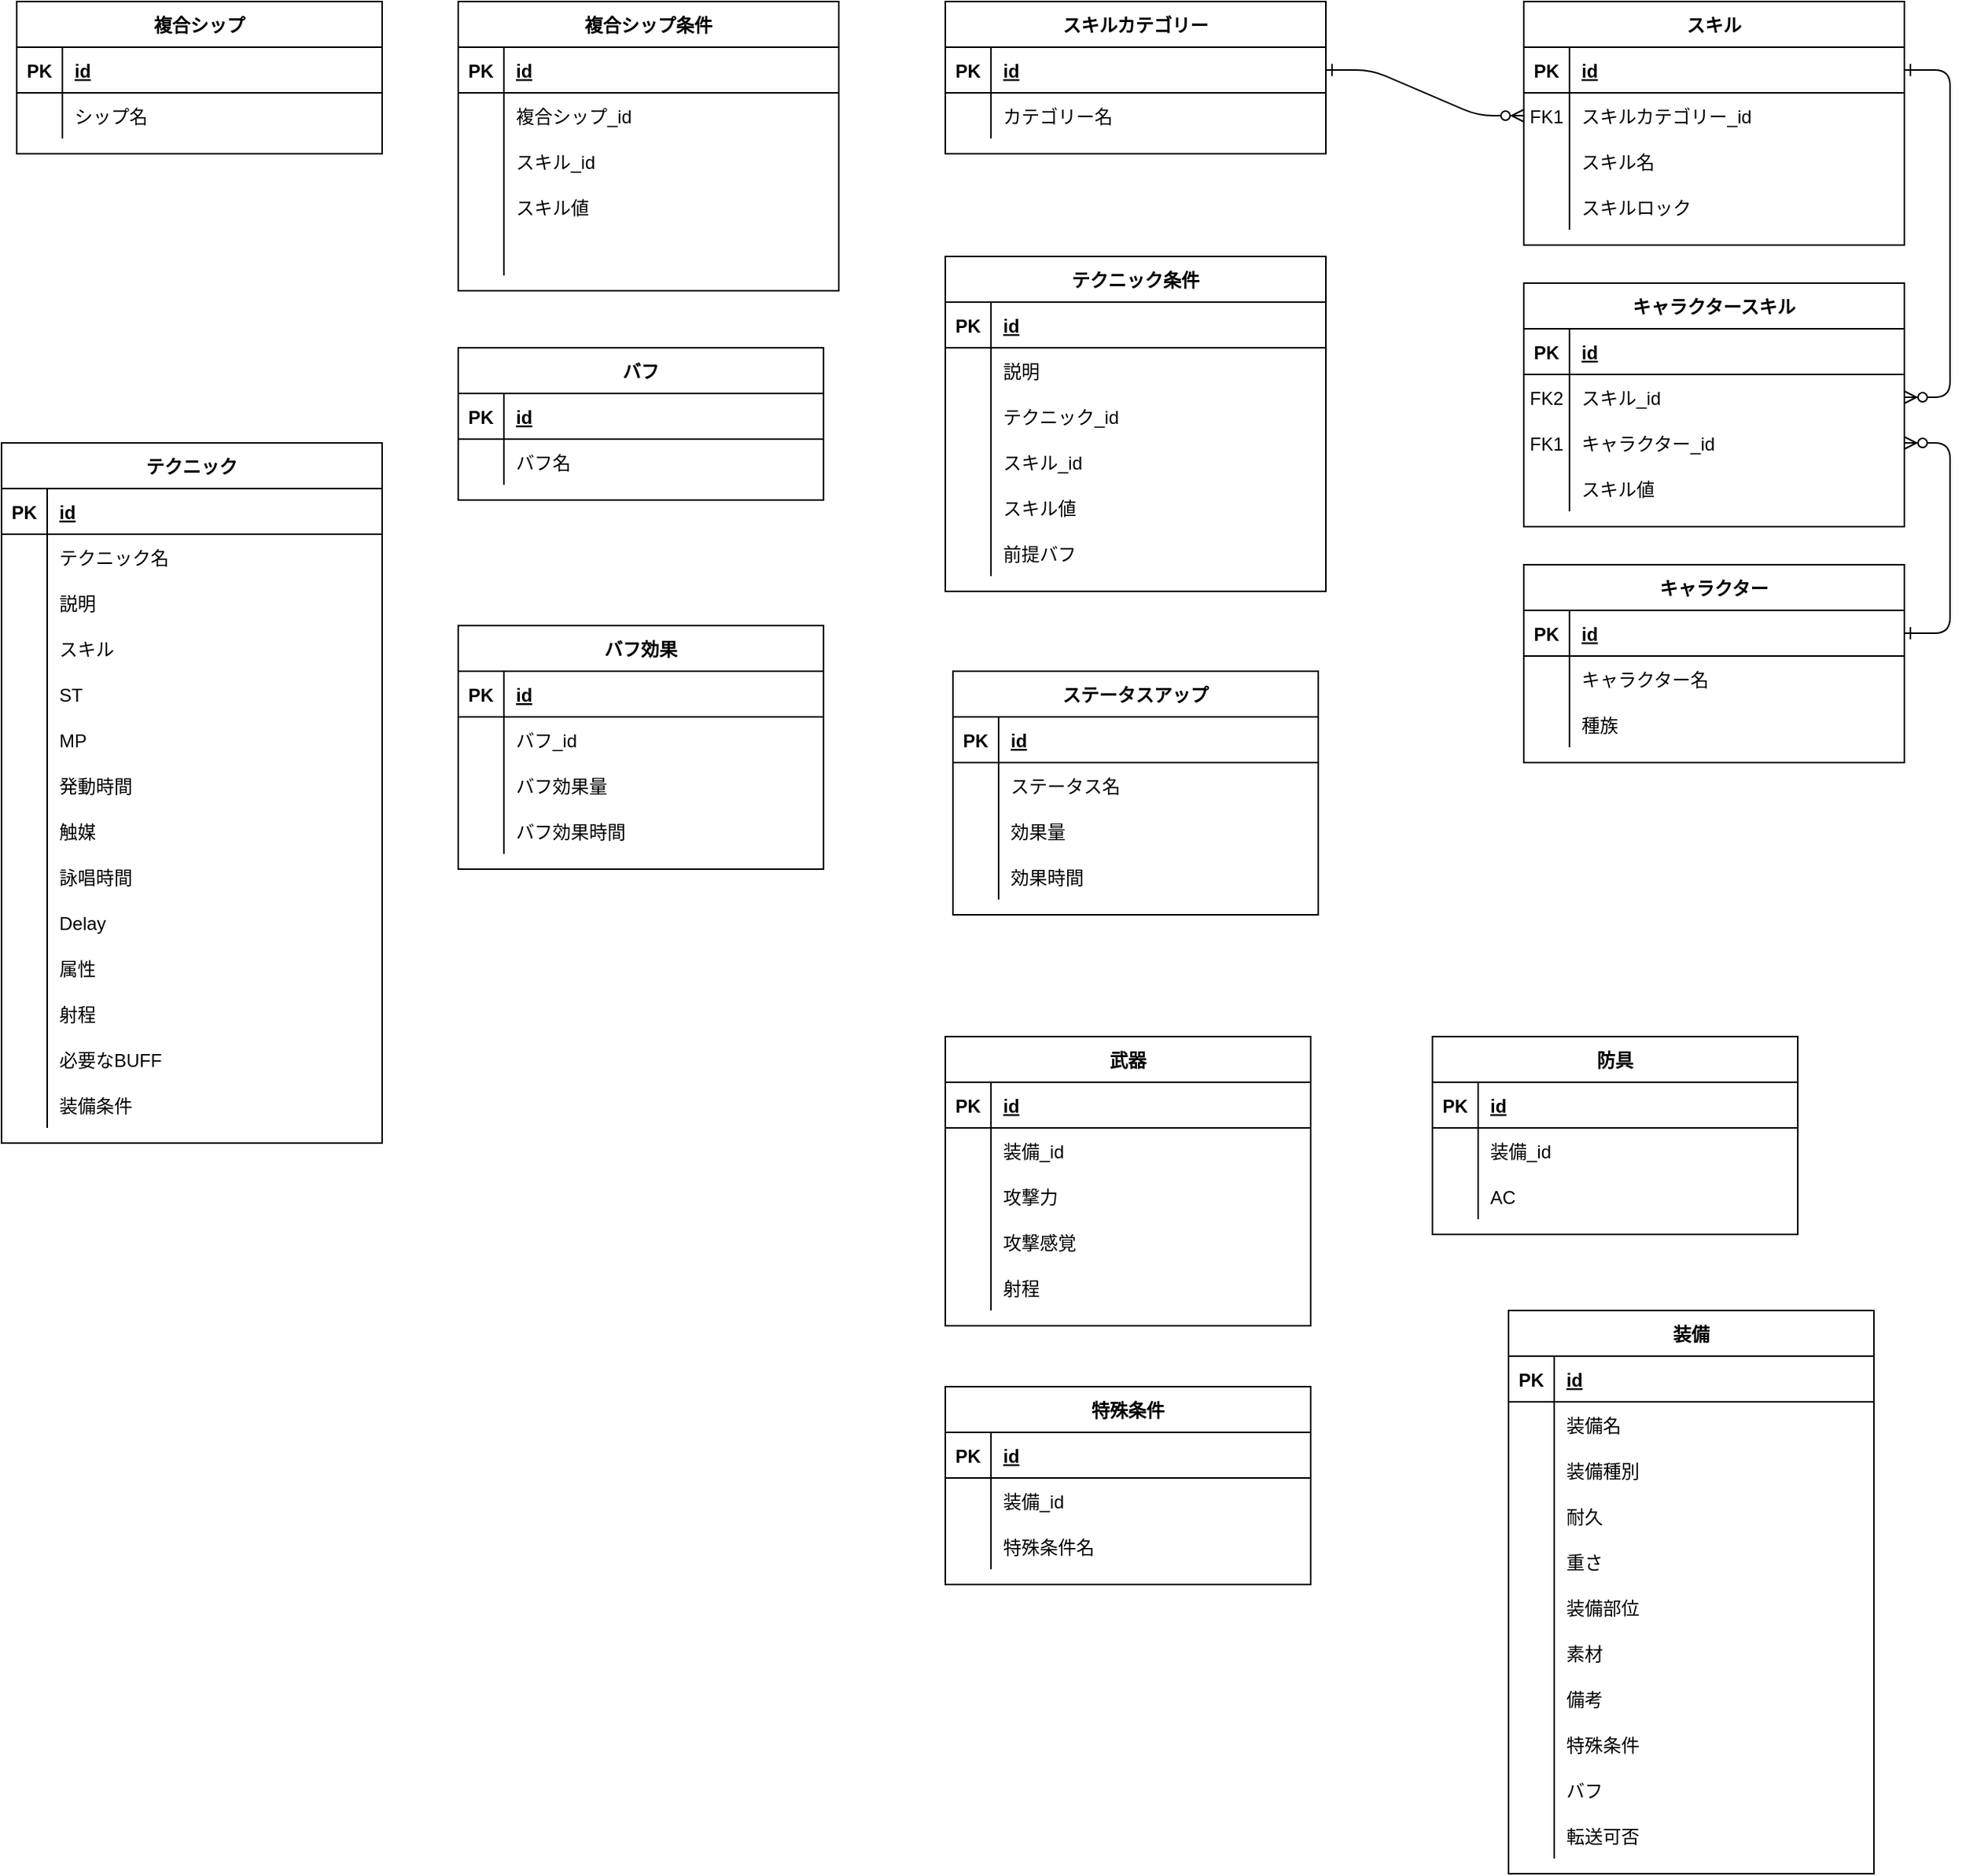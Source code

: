 <mxfile version="24.8.4">
  <diagram id="R2lEEEUBdFMjLlhIrx00" name="Page-1">
    <mxGraphModel dx="2350" dy="746" grid="1" gridSize="10" guides="1" tooltips="1" connect="1" arrows="1" fold="1" page="1" pageScale="1" pageWidth="850" pageHeight="1100" math="0" shadow="0" extFonts="Permanent Marker^https://fonts.googleapis.com/css?family=Permanent+Marker">
      <root>
        <mxCell id="0" />
        <mxCell id="1" parent="0" />
        <mxCell id="C-vyLk0tnHw3VtMMgP7b-1" value="" style="edgeStyle=entityRelationEdgeStyle;endArrow=ERzeroToMany;startArrow=ERone;endFill=1;startFill=0;exitX=1;exitY=0.5;exitDx=0;exitDy=0;" parent="1" source="C-vyLk0tnHw3VtMMgP7b-24" target="ulQJK-zfFeqmVUi--IIE-47" edge="1">
          <mxGeometry width="100" height="100" relative="1" as="geometry">
            <mxPoint x="840" y="620" as="sourcePoint" />
            <mxPoint x="840" y="390" as="targetPoint" />
          </mxGeometry>
        </mxCell>
        <mxCell id="C-vyLk0tnHw3VtMMgP7b-23" value="スキル" style="shape=table;startSize=30;container=1;collapsible=1;childLayout=tableLayout;fixedRows=1;rowLines=0;fontStyle=1;align=center;resizeLast=1;" parent="1" vertex="1">
          <mxGeometry x="460" y="250" width="250" height="160" as="geometry" />
        </mxCell>
        <mxCell id="C-vyLk0tnHw3VtMMgP7b-24" value="" style="shape=partialRectangle;collapsible=0;dropTarget=0;pointerEvents=0;fillColor=none;points=[[0,0.5],[1,0.5]];portConstraint=eastwest;top=0;left=0;right=0;bottom=1;" parent="C-vyLk0tnHw3VtMMgP7b-23" vertex="1">
          <mxGeometry y="30" width="250" height="30" as="geometry" />
        </mxCell>
        <mxCell id="C-vyLk0tnHw3VtMMgP7b-25" value="PK" style="shape=partialRectangle;overflow=hidden;connectable=0;fillColor=none;top=0;left=0;bottom=0;right=0;fontStyle=1;" parent="C-vyLk0tnHw3VtMMgP7b-24" vertex="1">
          <mxGeometry width="30" height="30" as="geometry">
            <mxRectangle width="30" height="30" as="alternateBounds" />
          </mxGeometry>
        </mxCell>
        <mxCell id="C-vyLk0tnHw3VtMMgP7b-26" value="id" style="shape=partialRectangle;overflow=hidden;connectable=0;fillColor=none;top=0;left=0;bottom=0;right=0;align=left;spacingLeft=6;fontStyle=5;" parent="C-vyLk0tnHw3VtMMgP7b-24" vertex="1">
          <mxGeometry x="30" width="220" height="30" as="geometry">
            <mxRectangle width="220" height="30" as="alternateBounds" />
          </mxGeometry>
        </mxCell>
        <mxCell id="C-vyLk0tnHw3VtMMgP7b-27" value="" style="shape=partialRectangle;collapsible=0;dropTarget=0;pointerEvents=0;fillColor=none;points=[[0,0.5],[1,0.5]];portConstraint=eastwest;top=0;left=0;right=0;bottom=0;" parent="C-vyLk0tnHw3VtMMgP7b-23" vertex="1">
          <mxGeometry y="60" width="250" height="30" as="geometry" />
        </mxCell>
        <mxCell id="C-vyLk0tnHw3VtMMgP7b-28" value="FK1" style="shape=partialRectangle;overflow=hidden;connectable=0;fillColor=none;top=0;left=0;bottom=0;right=0;" parent="C-vyLk0tnHw3VtMMgP7b-27" vertex="1">
          <mxGeometry width="30" height="30" as="geometry">
            <mxRectangle width="30" height="30" as="alternateBounds" />
          </mxGeometry>
        </mxCell>
        <mxCell id="C-vyLk0tnHw3VtMMgP7b-29" value="スキルカテゴリー_id" style="shape=partialRectangle;overflow=hidden;connectable=0;fillColor=none;top=0;left=0;bottom=0;right=0;align=left;spacingLeft=6;" parent="C-vyLk0tnHw3VtMMgP7b-27" vertex="1">
          <mxGeometry x="30" width="220" height="30" as="geometry">
            <mxRectangle width="220" height="30" as="alternateBounds" />
          </mxGeometry>
        </mxCell>
        <mxCell id="ulQJK-zfFeqmVUi--IIE-4" style="shape=partialRectangle;collapsible=0;dropTarget=0;pointerEvents=0;fillColor=none;points=[[0,0.5],[1,0.5]];portConstraint=eastwest;top=0;left=0;right=0;bottom=0;" vertex="1" parent="C-vyLk0tnHw3VtMMgP7b-23">
          <mxGeometry y="90" width="250" height="30" as="geometry" />
        </mxCell>
        <mxCell id="ulQJK-zfFeqmVUi--IIE-5" style="shape=partialRectangle;overflow=hidden;connectable=0;fillColor=none;top=0;left=0;bottom=0;right=0;" vertex="1" parent="ulQJK-zfFeqmVUi--IIE-4">
          <mxGeometry width="30" height="30" as="geometry">
            <mxRectangle width="30" height="30" as="alternateBounds" />
          </mxGeometry>
        </mxCell>
        <mxCell id="ulQJK-zfFeqmVUi--IIE-6" value="スキル名" style="shape=partialRectangle;overflow=hidden;connectable=0;fillColor=none;top=0;left=0;bottom=0;right=0;align=left;spacingLeft=6;" vertex="1" parent="ulQJK-zfFeqmVUi--IIE-4">
          <mxGeometry x="30" width="220" height="30" as="geometry">
            <mxRectangle width="220" height="30" as="alternateBounds" />
          </mxGeometry>
        </mxCell>
        <mxCell id="ulQJK-zfFeqmVUi--IIE-10" style="shape=partialRectangle;collapsible=0;dropTarget=0;pointerEvents=0;fillColor=none;points=[[0,0.5],[1,0.5]];portConstraint=eastwest;top=0;left=0;right=0;bottom=0;" vertex="1" parent="C-vyLk0tnHw3VtMMgP7b-23">
          <mxGeometry y="120" width="250" height="30" as="geometry" />
        </mxCell>
        <mxCell id="ulQJK-zfFeqmVUi--IIE-11" style="shape=partialRectangle;overflow=hidden;connectable=0;fillColor=none;top=0;left=0;bottom=0;right=0;" vertex="1" parent="ulQJK-zfFeqmVUi--IIE-10">
          <mxGeometry width="30" height="30" as="geometry">
            <mxRectangle width="30" height="30" as="alternateBounds" />
          </mxGeometry>
        </mxCell>
        <mxCell id="ulQJK-zfFeqmVUi--IIE-12" value="スキルロック" style="shape=partialRectangle;overflow=hidden;connectable=0;fillColor=none;top=0;left=0;bottom=0;right=0;align=left;spacingLeft=6;" vertex="1" parent="ulQJK-zfFeqmVUi--IIE-10">
          <mxGeometry x="30" width="220" height="30" as="geometry">
            <mxRectangle width="220" height="30" as="alternateBounds" />
          </mxGeometry>
        </mxCell>
        <mxCell id="ulQJK-zfFeqmVUi--IIE-13" value="キャラクター" style="shape=table;startSize=30;container=1;collapsible=1;childLayout=tableLayout;fixedRows=1;rowLines=0;fontStyle=1;align=center;resizeLast=1;" vertex="1" parent="1">
          <mxGeometry x="460" y="620" width="250" height="130" as="geometry" />
        </mxCell>
        <mxCell id="ulQJK-zfFeqmVUi--IIE-14" value="" style="shape=partialRectangle;collapsible=0;dropTarget=0;pointerEvents=0;fillColor=none;points=[[0,0.5],[1,0.5]];portConstraint=eastwest;top=0;left=0;right=0;bottom=1;" vertex="1" parent="ulQJK-zfFeqmVUi--IIE-13">
          <mxGeometry y="30" width="250" height="30" as="geometry" />
        </mxCell>
        <mxCell id="ulQJK-zfFeqmVUi--IIE-15" value="PK" style="shape=partialRectangle;overflow=hidden;connectable=0;fillColor=none;top=0;left=0;bottom=0;right=0;fontStyle=1;" vertex="1" parent="ulQJK-zfFeqmVUi--IIE-14">
          <mxGeometry width="30" height="30" as="geometry">
            <mxRectangle width="30" height="30" as="alternateBounds" />
          </mxGeometry>
        </mxCell>
        <mxCell id="ulQJK-zfFeqmVUi--IIE-16" value="id" style="shape=partialRectangle;overflow=hidden;connectable=0;fillColor=none;top=0;left=0;bottom=0;right=0;align=left;spacingLeft=6;fontStyle=5;" vertex="1" parent="ulQJK-zfFeqmVUi--IIE-14">
          <mxGeometry x="30" width="220" height="30" as="geometry">
            <mxRectangle width="220" height="30" as="alternateBounds" />
          </mxGeometry>
        </mxCell>
        <mxCell id="ulQJK-zfFeqmVUi--IIE-26" style="shape=partialRectangle;collapsible=0;dropTarget=0;pointerEvents=0;fillColor=none;points=[[0,0.5],[1,0.5]];portConstraint=eastwest;top=0;left=0;right=0;bottom=0;" vertex="1" parent="ulQJK-zfFeqmVUi--IIE-13">
          <mxGeometry y="60" width="250" height="30" as="geometry" />
        </mxCell>
        <mxCell id="ulQJK-zfFeqmVUi--IIE-27" style="shape=partialRectangle;overflow=hidden;connectable=0;fillColor=none;top=0;left=0;bottom=0;right=0;" vertex="1" parent="ulQJK-zfFeqmVUi--IIE-26">
          <mxGeometry width="30" height="30" as="geometry">
            <mxRectangle width="30" height="30" as="alternateBounds" />
          </mxGeometry>
        </mxCell>
        <mxCell id="ulQJK-zfFeqmVUi--IIE-28" value="キャラクター名" style="shape=partialRectangle;overflow=hidden;connectable=0;fillColor=none;top=0;left=0;bottom=0;right=0;align=left;spacingLeft=6;" vertex="1" parent="ulQJK-zfFeqmVUi--IIE-26">
          <mxGeometry x="30" width="220" height="30" as="geometry">
            <mxRectangle width="220" height="30" as="alternateBounds" />
          </mxGeometry>
        </mxCell>
        <mxCell id="ulQJK-zfFeqmVUi--IIE-20" value="" style="shape=partialRectangle;collapsible=0;dropTarget=0;pointerEvents=0;fillColor=none;points=[[0,0.5],[1,0.5]];portConstraint=eastwest;top=0;left=0;right=0;bottom=0;" vertex="1" parent="ulQJK-zfFeqmVUi--IIE-13">
          <mxGeometry y="90" width="250" height="30" as="geometry" />
        </mxCell>
        <mxCell id="ulQJK-zfFeqmVUi--IIE-21" value="" style="shape=partialRectangle;overflow=hidden;connectable=0;fillColor=none;top=0;left=0;bottom=0;right=0;" vertex="1" parent="ulQJK-zfFeqmVUi--IIE-20">
          <mxGeometry width="30" height="30" as="geometry">
            <mxRectangle width="30" height="30" as="alternateBounds" />
          </mxGeometry>
        </mxCell>
        <mxCell id="ulQJK-zfFeqmVUi--IIE-22" value="種族" style="shape=partialRectangle;overflow=hidden;connectable=0;fillColor=none;top=0;left=0;bottom=0;right=0;align=left;spacingLeft=6;" vertex="1" parent="ulQJK-zfFeqmVUi--IIE-20">
          <mxGeometry x="30" width="220" height="30" as="geometry">
            <mxRectangle width="220" height="30" as="alternateBounds" />
          </mxGeometry>
        </mxCell>
        <mxCell id="ulQJK-zfFeqmVUi--IIE-40" value="キャラクタースキル" style="shape=table;startSize=30;container=1;collapsible=1;childLayout=tableLayout;fixedRows=1;rowLines=0;fontStyle=1;align=center;resizeLast=1;" vertex="1" parent="1">
          <mxGeometry x="460" y="435" width="250" height="160" as="geometry" />
        </mxCell>
        <mxCell id="ulQJK-zfFeqmVUi--IIE-41" value="" style="shape=partialRectangle;collapsible=0;dropTarget=0;pointerEvents=0;fillColor=none;points=[[0,0.5],[1,0.5]];portConstraint=eastwest;top=0;left=0;right=0;bottom=1;" vertex="1" parent="ulQJK-zfFeqmVUi--IIE-40">
          <mxGeometry y="30" width="250" height="30" as="geometry" />
        </mxCell>
        <mxCell id="ulQJK-zfFeqmVUi--IIE-42" value="PK" style="shape=partialRectangle;overflow=hidden;connectable=0;fillColor=none;top=0;left=0;bottom=0;right=0;fontStyle=1;" vertex="1" parent="ulQJK-zfFeqmVUi--IIE-41">
          <mxGeometry width="30" height="30" as="geometry">
            <mxRectangle width="30" height="30" as="alternateBounds" />
          </mxGeometry>
        </mxCell>
        <mxCell id="ulQJK-zfFeqmVUi--IIE-43" value="id" style="shape=partialRectangle;overflow=hidden;connectable=0;fillColor=none;top=0;left=0;bottom=0;right=0;align=left;spacingLeft=6;fontStyle=5;" vertex="1" parent="ulQJK-zfFeqmVUi--IIE-41">
          <mxGeometry x="30" width="220" height="30" as="geometry">
            <mxRectangle width="220" height="30" as="alternateBounds" />
          </mxGeometry>
        </mxCell>
        <mxCell id="ulQJK-zfFeqmVUi--IIE-47" style="shape=partialRectangle;collapsible=0;dropTarget=0;pointerEvents=0;fillColor=none;points=[[0,0.5],[1,0.5]];portConstraint=eastwest;top=0;left=0;right=0;bottom=0;" vertex="1" parent="ulQJK-zfFeqmVUi--IIE-40">
          <mxGeometry y="60" width="250" height="30" as="geometry" />
        </mxCell>
        <mxCell id="ulQJK-zfFeqmVUi--IIE-48" value="FK2" style="shape=partialRectangle;overflow=hidden;connectable=0;fillColor=none;top=0;left=0;bottom=0;right=0;" vertex="1" parent="ulQJK-zfFeqmVUi--IIE-47">
          <mxGeometry width="30" height="30" as="geometry">
            <mxRectangle width="30" height="30" as="alternateBounds" />
          </mxGeometry>
        </mxCell>
        <mxCell id="ulQJK-zfFeqmVUi--IIE-49" value="スキル_id" style="shape=partialRectangle;overflow=hidden;connectable=0;fillColor=none;top=0;left=0;bottom=0;right=0;align=left;spacingLeft=6;" vertex="1" parent="ulQJK-zfFeqmVUi--IIE-47">
          <mxGeometry x="30" width="220" height="30" as="geometry">
            <mxRectangle width="220" height="30" as="alternateBounds" />
          </mxGeometry>
        </mxCell>
        <mxCell id="ulQJK-zfFeqmVUi--IIE-44" value="" style="shape=partialRectangle;collapsible=0;dropTarget=0;pointerEvents=0;fillColor=none;points=[[0,0.5],[1,0.5]];portConstraint=eastwest;top=0;left=0;right=0;bottom=0;" vertex="1" parent="ulQJK-zfFeqmVUi--IIE-40">
          <mxGeometry y="90" width="250" height="30" as="geometry" />
        </mxCell>
        <mxCell id="ulQJK-zfFeqmVUi--IIE-45" value="FK1" style="shape=partialRectangle;overflow=hidden;connectable=0;fillColor=none;top=0;left=0;bottom=0;right=0;" vertex="1" parent="ulQJK-zfFeqmVUi--IIE-44">
          <mxGeometry width="30" height="30" as="geometry">
            <mxRectangle width="30" height="30" as="alternateBounds" />
          </mxGeometry>
        </mxCell>
        <mxCell id="ulQJK-zfFeqmVUi--IIE-46" value="キャラクター_id" style="shape=partialRectangle;overflow=hidden;connectable=0;fillColor=none;top=0;left=0;bottom=0;right=0;align=left;spacingLeft=6;" vertex="1" parent="ulQJK-zfFeqmVUi--IIE-44">
          <mxGeometry x="30" width="220" height="30" as="geometry">
            <mxRectangle width="220" height="30" as="alternateBounds" />
          </mxGeometry>
        </mxCell>
        <mxCell id="ulQJK-zfFeqmVUi--IIE-50" value="" style="shape=partialRectangle;collapsible=0;dropTarget=0;pointerEvents=0;fillColor=none;points=[[0,0.5],[1,0.5]];portConstraint=eastwest;top=0;left=0;right=0;bottom=0;" vertex="1" parent="ulQJK-zfFeqmVUi--IIE-40">
          <mxGeometry y="120" width="250" height="30" as="geometry" />
        </mxCell>
        <mxCell id="ulQJK-zfFeqmVUi--IIE-51" value="" style="shape=partialRectangle;overflow=hidden;connectable=0;fillColor=none;top=0;left=0;bottom=0;right=0;" vertex="1" parent="ulQJK-zfFeqmVUi--IIE-50">
          <mxGeometry width="30" height="30" as="geometry">
            <mxRectangle width="30" height="30" as="alternateBounds" />
          </mxGeometry>
        </mxCell>
        <mxCell id="ulQJK-zfFeqmVUi--IIE-52" value="スキル値" style="shape=partialRectangle;overflow=hidden;connectable=0;fillColor=none;top=0;left=0;bottom=0;right=0;align=left;spacingLeft=6;" vertex="1" parent="ulQJK-zfFeqmVUi--IIE-50">
          <mxGeometry x="30" width="220" height="30" as="geometry">
            <mxRectangle width="220" height="30" as="alternateBounds" />
          </mxGeometry>
        </mxCell>
        <mxCell id="ulQJK-zfFeqmVUi--IIE-53" value="" style="edgeStyle=entityRelationEdgeStyle;endArrow=ERzeroToMany;startArrow=ERone;endFill=1;startFill=0;exitX=1;exitY=0.5;exitDx=0;exitDy=0;entryX=1;entryY=0.5;entryDx=0;entryDy=0;" edge="1" parent="1" source="ulQJK-zfFeqmVUi--IIE-14" target="ulQJK-zfFeqmVUi--IIE-44">
          <mxGeometry width="100" height="100" relative="1" as="geometry">
            <mxPoint x="805" y="800" as="sourcePoint" />
            <mxPoint x="805" y="570" as="targetPoint" />
          </mxGeometry>
        </mxCell>
        <mxCell id="ulQJK-zfFeqmVUi--IIE-54" value="スキルカテゴリー" style="shape=table;startSize=30;container=1;collapsible=1;childLayout=tableLayout;fixedRows=1;rowLines=0;fontStyle=1;align=center;resizeLast=1;" vertex="1" parent="1">
          <mxGeometry x="80" y="250" width="250" height="100" as="geometry" />
        </mxCell>
        <mxCell id="ulQJK-zfFeqmVUi--IIE-55" value="" style="shape=partialRectangle;collapsible=0;dropTarget=0;pointerEvents=0;fillColor=none;points=[[0,0.5],[1,0.5]];portConstraint=eastwest;top=0;left=0;right=0;bottom=1;" vertex="1" parent="ulQJK-zfFeqmVUi--IIE-54">
          <mxGeometry y="30" width="250" height="30" as="geometry" />
        </mxCell>
        <mxCell id="ulQJK-zfFeqmVUi--IIE-56" value="PK" style="shape=partialRectangle;overflow=hidden;connectable=0;fillColor=none;top=0;left=0;bottom=0;right=0;fontStyle=1;" vertex="1" parent="ulQJK-zfFeqmVUi--IIE-55">
          <mxGeometry width="30" height="30" as="geometry">
            <mxRectangle width="30" height="30" as="alternateBounds" />
          </mxGeometry>
        </mxCell>
        <mxCell id="ulQJK-zfFeqmVUi--IIE-57" value="id" style="shape=partialRectangle;overflow=hidden;connectable=0;fillColor=none;top=0;left=0;bottom=0;right=0;align=left;spacingLeft=6;fontStyle=5;" vertex="1" parent="ulQJK-zfFeqmVUi--IIE-55">
          <mxGeometry x="30" width="220" height="30" as="geometry">
            <mxRectangle width="220" height="30" as="alternateBounds" />
          </mxGeometry>
        </mxCell>
        <mxCell id="ulQJK-zfFeqmVUi--IIE-67" style="shape=partialRectangle;collapsible=0;dropTarget=0;pointerEvents=0;fillColor=none;points=[[0,0.5],[1,0.5]];portConstraint=eastwest;top=0;left=0;right=0;bottom=0;" vertex="1" parent="ulQJK-zfFeqmVUi--IIE-54">
          <mxGeometry y="60" width="250" height="30" as="geometry" />
        </mxCell>
        <mxCell id="ulQJK-zfFeqmVUi--IIE-68" style="shape=partialRectangle;overflow=hidden;connectable=0;fillColor=none;top=0;left=0;bottom=0;right=0;" vertex="1" parent="ulQJK-zfFeqmVUi--IIE-67">
          <mxGeometry width="30" height="30" as="geometry">
            <mxRectangle width="30" height="30" as="alternateBounds" />
          </mxGeometry>
        </mxCell>
        <mxCell id="ulQJK-zfFeqmVUi--IIE-69" value="カテゴリー名" style="shape=partialRectangle;overflow=hidden;connectable=0;fillColor=none;top=0;left=0;bottom=0;right=0;align=left;spacingLeft=6;" vertex="1" parent="ulQJK-zfFeqmVUi--IIE-67">
          <mxGeometry x="30" width="220" height="30" as="geometry">
            <mxRectangle width="220" height="30" as="alternateBounds" />
          </mxGeometry>
        </mxCell>
        <mxCell id="ulQJK-zfFeqmVUi--IIE-70" value="" style="edgeStyle=entityRelationEdgeStyle;endArrow=ERzeroToMany;startArrow=ERone;endFill=1;startFill=0;" edge="1" parent="1" source="ulQJK-zfFeqmVUi--IIE-55" target="C-vyLk0tnHw3VtMMgP7b-27">
          <mxGeometry width="100" height="100" relative="1" as="geometry">
            <mxPoint x="500" y="340" as="sourcePoint" />
            <mxPoint x="540" y="480" as="targetPoint" />
          </mxGeometry>
        </mxCell>
        <mxCell id="ulQJK-zfFeqmVUi--IIE-71" value="テクニック" style="shape=table;startSize=30;container=1;collapsible=1;childLayout=tableLayout;fixedRows=1;rowLines=0;fontStyle=1;align=center;resizeLast=1;" vertex="1" parent="1">
          <mxGeometry x="-540" y="540" width="250" height="460" as="geometry" />
        </mxCell>
        <mxCell id="ulQJK-zfFeqmVUi--IIE-72" value="" style="shape=partialRectangle;collapsible=0;dropTarget=0;pointerEvents=0;fillColor=none;points=[[0,0.5],[1,0.5]];portConstraint=eastwest;top=0;left=0;right=0;bottom=1;" vertex="1" parent="ulQJK-zfFeqmVUi--IIE-71">
          <mxGeometry y="30" width="250" height="30" as="geometry" />
        </mxCell>
        <mxCell id="ulQJK-zfFeqmVUi--IIE-73" value="PK" style="shape=partialRectangle;overflow=hidden;connectable=0;fillColor=none;top=0;left=0;bottom=0;right=0;fontStyle=1;" vertex="1" parent="ulQJK-zfFeqmVUi--IIE-72">
          <mxGeometry width="30" height="30" as="geometry">
            <mxRectangle width="30" height="30" as="alternateBounds" />
          </mxGeometry>
        </mxCell>
        <mxCell id="ulQJK-zfFeqmVUi--IIE-74" value="id" style="shape=partialRectangle;overflow=hidden;connectable=0;fillColor=none;top=0;left=0;bottom=0;right=0;align=left;spacingLeft=6;fontStyle=5;" vertex="1" parent="ulQJK-zfFeqmVUi--IIE-72">
          <mxGeometry x="30" width="220" height="30" as="geometry">
            <mxRectangle width="220" height="30" as="alternateBounds" />
          </mxGeometry>
        </mxCell>
        <mxCell id="ulQJK-zfFeqmVUi--IIE-75" style="shape=partialRectangle;collapsible=0;dropTarget=0;pointerEvents=0;fillColor=none;points=[[0,0.5],[1,0.5]];portConstraint=eastwest;top=0;left=0;right=0;bottom=0;" vertex="1" parent="ulQJK-zfFeqmVUi--IIE-71">
          <mxGeometry y="60" width="250" height="30" as="geometry" />
        </mxCell>
        <mxCell id="ulQJK-zfFeqmVUi--IIE-76" style="shape=partialRectangle;overflow=hidden;connectable=0;fillColor=none;top=0;left=0;bottom=0;right=0;" vertex="1" parent="ulQJK-zfFeqmVUi--IIE-75">
          <mxGeometry width="30" height="30" as="geometry">
            <mxRectangle width="30" height="30" as="alternateBounds" />
          </mxGeometry>
        </mxCell>
        <mxCell id="ulQJK-zfFeqmVUi--IIE-77" value="テクニック名" style="shape=partialRectangle;overflow=hidden;connectable=0;fillColor=none;top=0;left=0;bottom=0;right=0;align=left;spacingLeft=6;" vertex="1" parent="ulQJK-zfFeqmVUi--IIE-75">
          <mxGeometry x="30" width="220" height="30" as="geometry">
            <mxRectangle width="220" height="30" as="alternateBounds" />
          </mxGeometry>
        </mxCell>
        <mxCell id="ulQJK-zfFeqmVUi--IIE-91" style="shape=partialRectangle;collapsible=0;dropTarget=0;pointerEvents=0;fillColor=none;points=[[0,0.5],[1,0.5]];portConstraint=eastwest;top=0;left=0;right=0;bottom=0;" vertex="1" parent="ulQJK-zfFeqmVUi--IIE-71">
          <mxGeometry y="90" width="250" height="30" as="geometry" />
        </mxCell>
        <mxCell id="ulQJK-zfFeqmVUi--IIE-92" style="shape=partialRectangle;overflow=hidden;connectable=0;fillColor=none;top=0;left=0;bottom=0;right=0;" vertex="1" parent="ulQJK-zfFeqmVUi--IIE-91">
          <mxGeometry width="30" height="30" as="geometry">
            <mxRectangle width="30" height="30" as="alternateBounds" />
          </mxGeometry>
        </mxCell>
        <mxCell id="ulQJK-zfFeqmVUi--IIE-93" value="説明" style="shape=partialRectangle;overflow=hidden;connectable=0;fillColor=none;top=0;left=0;bottom=0;right=0;align=left;spacingLeft=6;" vertex="1" parent="ulQJK-zfFeqmVUi--IIE-91">
          <mxGeometry x="30" width="220" height="30" as="geometry">
            <mxRectangle width="220" height="30" as="alternateBounds" />
          </mxGeometry>
        </mxCell>
        <mxCell id="ulQJK-zfFeqmVUi--IIE-88" style="shape=partialRectangle;collapsible=0;dropTarget=0;pointerEvents=0;fillColor=none;points=[[0,0.5],[1,0.5]];portConstraint=eastwest;top=0;left=0;right=0;bottom=0;" vertex="1" parent="ulQJK-zfFeqmVUi--IIE-71">
          <mxGeometry y="120" width="250" height="30" as="geometry" />
        </mxCell>
        <mxCell id="ulQJK-zfFeqmVUi--IIE-89" style="shape=partialRectangle;overflow=hidden;connectable=0;fillColor=none;top=0;left=0;bottom=0;right=0;" vertex="1" parent="ulQJK-zfFeqmVUi--IIE-88">
          <mxGeometry width="30" height="30" as="geometry">
            <mxRectangle width="30" height="30" as="alternateBounds" />
          </mxGeometry>
        </mxCell>
        <mxCell id="ulQJK-zfFeqmVUi--IIE-90" value="スキル" style="shape=partialRectangle;overflow=hidden;connectable=0;fillColor=none;top=0;left=0;bottom=0;right=0;align=left;spacingLeft=6;" vertex="1" parent="ulQJK-zfFeqmVUi--IIE-88">
          <mxGeometry x="30" width="220" height="30" as="geometry">
            <mxRectangle width="220" height="30" as="alternateBounds" />
          </mxGeometry>
        </mxCell>
        <mxCell id="ulQJK-zfFeqmVUi--IIE-85" style="shape=partialRectangle;collapsible=0;dropTarget=0;pointerEvents=0;fillColor=none;points=[[0,0.5],[1,0.5]];portConstraint=eastwest;top=0;left=0;right=0;bottom=0;" vertex="1" parent="ulQJK-zfFeqmVUi--IIE-71">
          <mxGeometry y="150" width="250" height="30" as="geometry" />
        </mxCell>
        <mxCell id="ulQJK-zfFeqmVUi--IIE-86" style="shape=partialRectangle;overflow=hidden;connectable=0;fillColor=none;top=0;left=0;bottom=0;right=0;" vertex="1" parent="ulQJK-zfFeqmVUi--IIE-85">
          <mxGeometry width="30" height="30" as="geometry">
            <mxRectangle width="30" height="30" as="alternateBounds" />
          </mxGeometry>
        </mxCell>
        <mxCell id="ulQJK-zfFeqmVUi--IIE-87" value="ST" style="shape=partialRectangle;overflow=hidden;connectable=0;fillColor=none;top=0;left=0;bottom=0;right=0;align=left;spacingLeft=6;" vertex="1" parent="ulQJK-zfFeqmVUi--IIE-85">
          <mxGeometry x="30" width="220" height="30" as="geometry">
            <mxRectangle width="220" height="30" as="alternateBounds" />
          </mxGeometry>
        </mxCell>
        <mxCell id="ulQJK-zfFeqmVUi--IIE-82" style="shape=partialRectangle;collapsible=0;dropTarget=0;pointerEvents=0;fillColor=none;points=[[0,0.5],[1,0.5]];portConstraint=eastwest;top=0;left=0;right=0;bottom=0;" vertex="1" parent="ulQJK-zfFeqmVUi--IIE-71">
          <mxGeometry y="180" width="250" height="30" as="geometry" />
        </mxCell>
        <mxCell id="ulQJK-zfFeqmVUi--IIE-83" style="shape=partialRectangle;overflow=hidden;connectable=0;fillColor=none;top=0;left=0;bottom=0;right=0;" vertex="1" parent="ulQJK-zfFeqmVUi--IIE-82">
          <mxGeometry width="30" height="30" as="geometry">
            <mxRectangle width="30" height="30" as="alternateBounds" />
          </mxGeometry>
        </mxCell>
        <mxCell id="ulQJK-zfFeqmVUi--IIE-84" value="MP" style="shape=partialRectangle;overflow=hidden;connectable=0;fillColor=none;top=0;left=0;bottom=0;right=0;align=left;spacingLeft=6;" vertex="1" parent="ulQJK-zfFeqmVUi--IIE-82">
          <mxGeometry x="30" width="220" height="30" as="geometry">
            <mxRectangle width="220" height="30" as="alternateBounds" />
          </mxGeometry>
        </mxCell>
        <mxCell id="ulQJK-zfFeqmVUi--IIE-79" style="shape=partialRectangle;collapsible=0;dropTarget=0;pointerEvents=0;fillColor=none;points=[[0,0.5],[1,0.5]];portConstraint=eastwest;top=0;left=0;right=0;bottom=0;" vertex="1" parent="ulQJK-zfFeqmVUi--IIE-71">
          <mxGeometry y="210" width="250" height="30" as="geometry" />
        </mxCell>
        <mxCell id="ulQJK-zfFeqmVUi--IIE-80" style="shape=partialRectangle;overflow=hidden;connectable=0;fillColor=none;top=0;left=0;bottom=0;right=0;" vertex="1" parent="ulQJK-zfFeqmVUi--IIE-79">
          <mxGeometry width="30" height="30" as="geometry">
            <mxRectangle width="30" height="30" as="alternateBounds" />
          </mxGeometry>
        </mxCell>
        <mxCell id="ulQJK-zfFeqmVUi--IIE-81" value="発動時間" style="shape=partialRectangle;overflow=hidden;connectable=0;fillColor=none;top=0;left=0;bottom=0;right=0;align=left;spacingLeft=6;" vertex="1" parent="ulQJK-zfFeqmVUi--IIE-79">
          <mxGeometry x="30" width="220" height="30" as="geometry">
            <mxRectangle width="220" height="30" as="alternateBounds" />
          </mxGeometry>
        </mxCell>
        <mxCell id="ulQJK-zfFeqmVUi--IIE-166" style="shape=partialRectangle;collapsible=0;dropTarget=0;pointerEvents=0;fillColor=none;points=[[0,0.5],[1,0.5]];portConstraint=eastwest;top=0;left=0;right=0;bottom=0;" vertex="1" parent="ulQJK-zfFeqmVUi--IIE-71">
          <mxGeometry y="240" width="250" height="30" as="geometry" />
        </mxCell>
        <mxCell id="ulQJK-zfFeqmVUi--IIE-167" style="shape=partialRectangle;overflow=hidden;connectable=0;fillColor=none;top=0;left=0;bottom=0;right=0;" vertex="1" parent="ulQJK-zfFeqmVUi--IIE-166">
          <mxGeometry width="30" height="30" as="geometry">
            <mxRectangle width="30" height="30" as="alternateBounds" />
          </mxGeometry>
        </mxCell>
        <mxCell id="ulQJK-zfFeqmVUi--IIE-168" value="触媒" style="shape=partialRectangle;overflow=hidden;connectable=0;fillColor=none;top=0;left=0;bottom=0;right=0;align=left;spacingLeft=6;" vertex="1" parent="ulQJK-zfFeqmVUi--IIE-166">
          <mxGeometry x="30" width="220" height="30" as="geometry">
            <mxRectangle width="220" height="30" as="alternateBounds" />
          </mxGeometry>
        </mxCell>
        <mxCell id="ulQJK-zfFeqmVUi--IIE-163" style="shape=partialRectangle;collapsible=0;dropTarget=0;pointerEvents=0;fillColor=none;points=[[0,0.5],[1,0.5]];portConstraint=eastwest;top=0;left=0;right=0;bottom=0;" vertex="1" parent="ulQJK-zfFeqmVUi--IIE-71">
          <mxGeometry y="270" width="250" height="30" as="geometry" />
        </mxCell>
        <mxCell id="ulQJK-zfFeqmVUi--IIE-164" style="shape=partialRectangle;overflow=hidden;connectable=0;fillColor=none;top=0;left=0;bottom=0;right=0;" vertex="1" parent="ulQJK-zfFeqmVUi--IIE-163">
          <mxGeometry width="30" height="30" as="geometry">
            <mxRectangle width="30" height="30" as="alternateBounds" />
          </mxGeometry>
        </mxCell>
        <mxCell id="ulQJK-zfFeqmVUi--IIE-165" value="詠唱時間" style="shape=partialRectangle;overflow=hidden;connectable=0;fillColor=none;top=0;left=0;bottom=0;right=0;align=left;spacingLeft=6;" vertex="1" parent="ulQJK-zfFeqmVUi--IIE-163">
          <mxGeometry x="30" width="220" height="30" as="geometry">
            <mxRectangle width="220" height="30" as="alternateBounds" />
          </mxGeometry>
        </mxCell>
        <mxCell id="ulQJK-zfFeqmVUi--IIE-160" style="shape=partialRectangle;collapsible=0;dropTarget=0;pointerEvents=0;fillColor=none;points=[[0,0.5],[1,0.5]];portConstraint=eastwest;top=0;left=0;right=0;bottom=0;" vertex="1" parent="ulQJK-zfFeqmVUi--IIE-71">
          <mxGeometry y="300" width="250" height="30" as="geometry" />
        </mxCell>
        <mxCell id="ulQJK-zfFeqmVUi--IIE-161" style="shape=partialRectangle;overflow=hidden;connectable=0;fillColor=none;top=0;left=0;bottom=0;right=0;" vertex="1" parent="ulQJK-zfFeqmVUi--IIE-160">
          <mxGeometry width="30" height="30" as="geometry">
            <mxRectangle width="30" height="30" as="alternateBounds" />
          </mxGeometry>
        </mxCell>
        <mxCell id="ulQJK-zfFeqmVUi--IIE-162" value="Delay" style="shape=partialRectangle;overflow=hidden;connectable=0;fillColor=none;top=0;left=0;bottom=0;right=0;align=left;spacingLeft=6;" vertex="1" parent="ulQJK-zfFeqmVUi--IIE-160">
          <mxGeometry x="30" width="220" height="30" as="geometry">
            <mxRectangle width="220" height="30" as="alternateBounds" />
          </mxGeometry>
        </mxCell>
        <mxCell id="ulQJK-zfFeqmVUi--IIE-169" style="shape=partialRectangle;collapsible=0;dropTarget=0;pointerEvents=0;fillColor=none;points=[[0,0.5],[1,0.5]];portConstraint=eastwest;top=0;left=0;right=0;bottom=0;" vertex="1" parent="ulQJK-zfFeqmVUi--IIE-71">
          <mxGeometry y="330" width="250" height="30" as="geometry" />
        </mxCell>
        <mxCell id="ulQJK-zfFeqmVUi--IIE-170" style="shape=partialRectangle;overflow=hidden;connectable=0;fillColor=none;top=0;left=0;bottom=0;right=0;" vertex="1" parent="ulQJK-zfFeqmVUi--IIE-169">
          <mxGeometry width="30" height="30" as="geometry">
            <mxRectangle width="30" height="30" as="alternateBounds" />
          </mxGeometry>
        </mxCell>
        <mxCell id="ulQJK-zfFeqmVUi--IIE-171" value="属性" style="shape=partialRectangle;overflow=hidden;connectable=0;fillColor=none;top=0;left=0;bottom=0;right=0;align=left;spacingLeft=6;" vertex="1" parent="ulQJK-zfFeqmVUi--IIE-169">
          <mxGeometry x="30" width="220" height="30" as="geometry">
            <mxRectangle width="220" height="30" as="alternateBounds" />
          </mxGeometry>
        </mxCell>
        <mxCell id="ulQJK-zfFeqmVUi--IIE-172" style="shape=partialRectangle;collapsible=0;dropTarget=0;pointerEvents=0;fillColor=none;points=[[0,0.5],[1,0.5]];portConstraint=eastwest;top=0;left=0;right=0;bottom=0;" vertex="1" parent="ulQJK-zfFeqmVUi--IIE-71">
          <mxGeometry y="360" width="250" height="30" as="geometry" />
        </mxCell>
        <mxCell id="ulQJK-zfFeqmVUi--IIE-173" style="shape=partialRectangle;overflow=hidden;connectable=0;fillColor=none;top=0;left=0;bottom=0;right=0;" vertex="1" parent="ulQJK-zfFeqmVUi--IIE-172">
          <mxGeometry width="30" height="30" as="geometry">
            <mxRectangle width="30" height="30" as="alternateBounds" />
          </mxGeometry>
        </mxCell>
        <mxCell id="ulQJK-zfFeqmVUi--IIE-174" value="射程" style="shape=partialRectangle;overflow=hidden;connectable=0;fillColor=none;top=0;left=0;bottom=0;right=0;align=left;spacingLeft=6;" vertex="1" parent="ulQJK-zfFeqmVUi--IIE-172">
          <mxGeometry x="30" width="220" height="30" as="geometry">
            <mxRectangle width="220" height="30" as="alternateBounds" />
          </mxGeometry>
        </mxCell>
        <mxCell id="ulQJK-zfFeqmVUi--IIE-175" style="shape=partialRectangle;collapsible=0;dropTarget=0;pointerEvents=0;fillColor=none;points=[[0,0.5],[1,0.5]];portConstraint=eastwest;top=0;left=0;right=0;bottom=0;" vertex="1" parent="ulQJK-zfFeqmVUi--IIE-71">
          <mxGeometry y="390" width="250" height="30" as="geometry" />
        </mxCell>
        <mxCell id="ulQJK-zfFeqmVUi--IIE-176" style="shape=partialRectangle;overflow=hidden;connectable=0;fillColor=none;top=0;left=0;bottom=0;right=0;" vertex="1" parent="ulQJK-zfFeqmVUi--IIE-175">
          <mxGeometry width="30" height="30" as="geometry">
            <mxRectangle width="30" height="30" as="alternateBounds" />
          </mxGeometry>
        </mxCell>
        <mxCell id="ulQJK-zfFeqmVUi--IIE-177" value="必要なBUFF" style="shape=partialRectangle;overflow=hidden;connectable=0;fillColor=none;top=0;left=0;bottom=0;right=0;align=left;spacingLeft=6;" vertex="1" parent="ulQJK-zfFeqmVUi--IIE-175">
          <mxGeometry x="30" width="220" height="30" as="geometry">
            <mxRectangle width="220" height="30" as="alternateBounds" />
          </mxGeometry>
        </mxCell>
        <mxCell id="ulQJK-zfFeqmVUi--IIE-178" style="shape=partialRectangle;collapsible=0;dropTarget=0;pointerEvents=0;fillColor=none;points=[[0,0.5],[1,0.5]];portConstraint=eastwest;top=0;left=0;right=0;bottom=0;" vertex="1" parent="ulQJK-zfFeqmVUi--IIE-71">
          <mxGeometry y="420" width="250" height="30" as="geometry" />
        </mxCell>
        <mxCell id="ulQJK-zfFeqmVUi--IIE-179" style="shape=partialRectangle;overflow=hidden;connectable=0;fillColor=none;top=0;left=0;bottom=0;right=0;" vertex="1" parent="ulQJK-zfFeqmVUi--IIE-178">
          <mxGeometry width="30" height="30" as="geometry">
            <mxRectangle width="30" height="30" as="alternateBounds" />
          </mxGeometry>
        </mxCell>
        <mxCell id="ulQJK-zfFeqmVUi--IIE-180" value="装備条件" style="shape=partialRectangle;overflow=hidden;connectable=0;fillColor=none;top=0;left=0;bottom=0;right=0;align=left;spacingLeft=6;" vertex="1" parent="ulQJK-zfFeqmVUi--IIE-178">
          <mxGeometry x="30" width="220" height="30" as="geometry">
            <mxRectangle width="220" height="30" as="alternateBounds" />
          </mxGeometry>
        </mxCell>
        <mxCell id="ulQJK-zfFeqmVUi--IIE-94" value="テクニック条件" style="shape=table;startSize=30;container=1;collapsible=1;childLayout=tableLayout;fixedRows=1;rowLines=0;fontStyle=1;align=center;resizeLast=1;" vertex="1" parent="1">
          <mxGeometry x="80" y="417.5" width="250" height="220" as="geometry" />
        </mxCell>
        <mxCell id="ulQJK-zfFeqmVUi--IIE-95" value="" style="shape=partialRectangle;collapsible=0;dropTarget=0;pointerEvents=0;fillColor=none;points=[[0,0.5],[1,0.5]];portConstraint=eastwest;top=0;left=0;right=0;bottom=1;" vertex="1" parent="ulQJK-zfFeqmVUi--IIE-94">
          <mxGeometry y="30" width="250" height="30" as="geometry" />
        </mxCell>
        <mxCell id="ulQJK-zfFeqmVUi--IIE-96" value="PK" style="shape=partialRectangle;overflow=hidden;connectable=0;fillColor=none;top=0;left=0;bottom=0;right=0;fontStyle=1;" vertex="1" parent="ulQJK-zfFeqmVUi--IIE-95">
          <mxGeometry width="30" height="30" as="geometry">
            <mxRectangle width="30" height="30" as="alternateBounds" />
          </mxGeometry>
        </mxCell>
        <mxCell id="ulQJK-zfFeqmVUi--IIE-97" value="id" style="shape=partialRectangle;overflow=hidden;connectable=0;fillColor=none;top=0;left=0;bottom=0;right=0;align=left;spacingLeft=6;fontStyle=5;" vertex="1" parent="ulQJK-zfFeqmVUi--IIE-95">
          <mxGeometry x="30" width="220" height="30" as="geometry">
            <mxRectangle width="220" height="30" as="alternateBounds" />
          </mxGeometry>
        </mxCell>
        <mxCell id="ulQJK-zfFeqmVUi--IIE-101" style="shape=partialRectangle;collapsible=0;dropTarget=0;pointerEvents=0;fillColor=none;points=[[0,0.5],[1,0.5]];portConstraint=eastwest;top=0;left=0;right=0;bottom=0;" vertex="1" parent="ulQJK-zfFeqmVUi--IIE-94">
          <mxGeometry y="60" width="250" height="30" as="geometry" />
        </mxCell>
        <mxCell id="ulQJK-zfFeqmVUi--IIE-102" style="shape=partialRectangle;overflow=hidden;connectable=0;fillColor=none;top=0;left=0;bottom=0;right=0;" vertex="1" parent="ulQJK-zfFeqmVUi--IIE-101">
          <mxGeometry width="30" height="30" as="geometry">
            <mxRectangle width="30" height="30" as="alternateBounds" />
          </mxGeometry>
        </mxCell>
        <mxCell id="ulQJK-zfFeqmVUi--IIE-103" value="説明" style="shape=partialRectangle;overflow=hidden;connectable=0;fillColor=none;top=0;left=0;bottom=0;right=0;align=left;spacingLeft=6;" vertex="1" parent="ulQJK-zfFeqmVUi--IIE-101">
          <mxGeometry x="30" width="220" height="30" as="geometry">
            <mxRectangle width="220" height="30" as="alternateBounds" />
          </mxGeometry>
        </mxCell>
        <mxCell id="ulQJK-zfFeqmVUi--IIE-104" style="shape=partialRectangle;collapsible=0;dropTarget=0;pointerEvents=0;fillColor=none;points=[[0,0.5],[1,0.5]];portConstraint=eastwest;top=0;left=0;right=0;bottom=0;" vertex="1" parent="ulQJK-zfFeqmVUi--IIE-94">
          <mxGeometry y="90" width="250" height="30" as="geometry" />
        </mxCell>
        <mxCell id="ulQJK-zfFeqmVUi--IIE-105" style="shape=partialRectangle;overflow=hidden;connectable=0;fillColor=none;top=0;left=0;bottom=0;right=0;" vertex="1" parent="ulQJK-zfFeqmVUi--IIE-104">
          <mxGeometry width="30" height="30" as="geometry">
            <mxRectangle width="30" height="30" as="alternateBounds" />
          </mxGeometry>
        </mxCell>
        <mxCell id="ulQJK-zfFeqmVUi--IIE-106" value="テクニック_id" style="shape=partialRectangle;overflow=hidden;connectable=0;fillColor=none;top=0;left=0;bottom=0;right=0;align=left;spacingLeft=6;" vertex="1" parent="ulQJK-zfFeqmVUi--IIE-104">
          <mxGeometry x="30" width="220" height="30" as="geometry">
            <mxRectangle width="220" height="30" as="alternateBounds" />
          </mxGeometry>
        </mxCell>
        <mxCell id="ulQJK-zfFeqmVUi--IIE-107" style="shape=partialRectangle;collapsible=0;dropTarget=0;pointerEvents=0;fillColor=none;points=[[0,0.5],[1,0.5]];portConstraint=eastwest;top=0;left=0;right=0;bottom=0;" vertex="1" parent="ulQJK-zfFeqmVUi--IIE-94">
          <mxGeometry y="120" width="250" height="30" as="geometry" />
        </mxCell>
        <mxCell id="ulQJK-zfFeqmVUi--IIE-108" style="shape=partialRectangle;overflow=hidden;connectable=0;fillColor=none;top=0;left=0;bottom=0;right=0;" vertex="1" parent="ulQJK-zfFeqmVUi--IIE-107">
          <mxGeometry width="30" height="30" as="geometry">
            <mxRectangle width="30" height="30" as="alternateBounds" />
          </mxGeometry>
        </mxCell>
        <mxCell id="ulQJK-zfFeqmVUi--IIE-109" value="スキル_id" style="shape=partialRectangle;overflow=hidden;connectable=0;fillColor=none;top=0;left=0;bottom=0;right=0;align=left;spacingLeft=6;" vertex="1" parent="ulQJK-zfFeqmVUi--IIE-107">
          <mxGeometry x="30" width="220" height="30" as="geometry">
            <mxRectangle width="220" height="30" as="alternateBounds" />
          </mxGeometry>
        </mxCell>
        <mxCell id="ulQJK-zfFeqmVUi--IIE-110" style="shape=partialRectangle;collapsible=0;dropTarget=0;pointerEvents=0;fillColor=none;points=[[0,0.5],[1,0.5]];portConstraint=eastwest;top=0;left=0;right=0;bottom=0;" vertex="1" parent="ulQJK-zfFeqmVUi--IIE-94">
          <mxGeometry y="150" width="250" height="30" as="geometry" />
        </mxCell>
        <mxCell id="ulQJK-zfFeqmVUi--IIE-111" style="shape=partialRectangle;overflow=hidden;connectable=0;fillColor=none;top=0;left=0;bottom=0;right=0;" vertex="1" parent="ulQJK-zfFeqmVUi--IIE-110">
          <mxGeometry width="30" height="30" as="geometry">
            <mxRectangle width="30" height="30" as="alternateBounds" />
          </mxGeometry>
        </mxCell>
        <mxCell id="ulQJK-zfFeqmVUi--IIE-112" value="スキル値" style="shape=partialRectangle;overflow=hidden;connectable=0;fillColor=none;top=0;left=0;bottom=0;right=0;align=left;spacingLeft=6;" vertex="1" parent="ulQJK-zfFeqmVUi--IIE-110">
          <mxGeometry x="30" width="220" height="30" as="geometry">
            <mxRectangle width="220" height="30" as="alternateBounds" />
          </mxGeometry>
        </mxCell>
        <mxCell id="ulQJK-zfFeqmVUi--IIE-98" style="shape=partialRectangle;collapsible=0;dropTarget=0;pointerEvents=0;fillColor=none;points=[[0,0.5],[1,0.5]];portConstraint=eastwest;top=0;left=0;right=0;bottom=0;" vertex="1" parent="ulQJK-zfFeqmVUi--IIE-94">
          <mxGeometry y="180" width="250" height="30" as="geometry" />
        </mxCell>
        <mxCell id="ulQJK-zfFeqmVUi--IIE-99" style="shape=partialRectangle;overflow=hidden;connectable=0;fillColor=none;top=0;left=0;bottom=0;right=0;" vertex="1" parent="ulQJK-zfFeqmVUi--IIE-98">
          <mxGeometry width="30" height="30" as="geometry">
            <mxRectangle width="30" height="30" as="alternateBounds" />
          </mxGeometry>
        </mxCell>
        <mxCell id="ulQJK-zfFeqmVUi--IIE-100" value="前提バフ" style="shape=partialRectangle;overflow=hidden;connectable=0;fillColor=none;top=0;left=0;bottom=0;right=0;align=left;spacingLeft=6;" vertex="1" parent="ulQJK-zfFeqmVUi--IIE-98">
          <mxGeometry x="30" width="220" height="30" as="geometry">
            <mxRectangle width="220" height="30" as="alternateBounds" />
          </mxGeometry>
        </mxCell>
        <mxCell id="ulQJK-zfFeqmVUi--IIE-116" value="複合シップ" style="shape=table;startSize=30;container=1;collapsible=1;childLayout=tableLayout;fixedRows=1;rowLines=0;fontStyle=1;align=center;resizeLast=1;" vertex="1" parent="1">
          <mxGeometry x="-530" y="250" width="240.0" height="100" as="geometry" />
        </mxCell>
        <mxCell id="ulQJK-zfFeqmVUi--IIE-117" value="" style="shape=partialRectangle;collapsible=0;dropTarget=0;pointerEvents=0;fillColor=none;points=[[0,0.5],[1,0.5]];portConstraint=eastwest;top=0;left=0;right=0;bottom=1;" vertex="1" parent="ulQJK-zfFeqmVUi--IIE-116">
          <mxGeometry y="30" width="240.0" height="30" as="geometry" />
        </mxCell>
        <mxCell id="ulQJK-zfFeqmVUi--IIE-118" value="PK" style="shape=partialRectangle;overflow=hidden;connectable=0;fillColor=none;top=0;left=0;bottom=0;right=0;fontStyle=1;" vertex="1" parent="ulQJK-zfFeqmVUi--IIE-117">
          <mxGeometry width="30" height="30" as="geometry">
            <mxRectangle width="30" height="30" as="alternateBounds" />
          </mxGeometry>
        </mxCell>
        <mxCell id="ulQJK-zfFeqmVUi--IIE-119" value="id" style="shape=partialRectangle;overflow=hidden;connectable=0;fillColor=none;top=0;left=0;bottom=0;right=0;align=left;spacingLeft=6;fontStyle=5;" vertex="1" parent="ulQJK-zfFeqmVUi--IIE-117">
          <mxGeometry x="30" width="210.0" height="30" as="geometry">
            <mxRectangle width="210.0" height="30" as="alternateBounds" />
          </mxGeometry>
        </mxCell>
        <mxCell id="ulQJK-zfFeqmVUi--IIE-120" style="shape=partialRectangle;collapsible=0;dropTarget=0;pointerEvents=0;fillColor=none;points=[[0,0.5],[1,0.5]];portConstraint=eastwest;top=0;left=0;right=0;bottom=0;" vertex="1" parent="ulQJK-zfFeqmVUi--IIE-116">
          <mxGeometry y="60" width="240.0" height="30" as="geometry" />
        </mxCell>
        <mxCell id="ulQJK-zfFeqmVUi--IIE-121" style="shape=partialRectangle;overflow=hidden;connectable=0;fillColor=none;top=0;left=0;bottom=0;right=0;" vertex="1" parent="ulQJK-zfFeqmVUi--IIE-120">
          <mxGeometry width="30" height="30" as="geometry">
            <mxRectangle width="30" height="30" as="alternateBounds" />
          </mxGeometry>
        </mxCell>
        <mxCell id="ulQJK-zfFeqmVUi--IIE-122" value="シップ名" style="shape=partialRectangle;overflow=hidden;connectable=0;fillColor=none;top=0;left=0;bottom=0;right=0;align=left;spacingLeft=6;" vertex="1" parent="ulQJK-zfFeqmVUi--IIE-120">
          <mxGeometry x="30" width="210.0" height="30" as="geometry">
            <mxRectangle width="210.0" height="30" as="alternateBounds" />
          </mxGeometry>
        </mxCell>
        <mxCell id="ulQJK-zfFeqmVUi--IIE-138" value="複合シップ条件" style="shape=table;startSize=30;container=1;collapsible=1;childLayout=tableLayout;fixedRows=1;rowLines=0;fontStyle=1;align=center;resizeLast=1;" vertex="1" parent="1">
          <mxGeometry x="-240" y="250" width="250" height="190" as="geometry" />
        </mxCell>
        <mxCell id="ulQJK-zfFeqmVUi--IIE-139" value="" style="shape=partialRectangle;collapsible=0;dropTarget=0;pointerEvents=0;fillColor=none;points=[[0,0.5],[1,0.5]];portConstraint=eastwest;top=0;left=0;right=0;bottom=1;" vertex="1" parent="ulQJK-zfFeqmVUi--IIE-138">
          <mxGeometry y="30" width="250" height="30" as="geometry" />
        </mxCell>
        <mxCell id="ulQJK-zfFeqmVUi--IIE-140" value="PK" style="shape=partialRectangle;overflow=hidden;connectable=0;fillColor=none;top=0;left=0;bottom=0;right=0;fontStyle=1;" vertex="1" parent="ulQJK-zfFeqmVUi--IIE-139">
          <mxGeometry width="30" height="30" as="geometry">
            <mxRectangle width="30" height="30" as="alternateBounds" />
          </mxGeometry>
        </mxCell>
        <mxCell id="ulQJK-zfFeqmVUi--IIE-141" value="id" style="shape=partialRectangle;overflow=hidden;connectable=0;fillColor=none;top=0;left=0;bottom=0;right=0;align=left;spacingLeft=6;fontStyle=5;" vertex="1" parent="ulQJK-zfFeqmVUi--IIE-139">
          <mxGeometry x="30" width="220" height="30" as="geometry">
            <mxRectangle width="220" height="30" as="alternateBounds" />
          </mxGeometry>
        </mxCell>
        <mxCell id="ulQJK-zfFeqmVUi--IIE-142" style="shape=partialRectangle;collapsible=0;dropTarget=0;pointerEvents=0;fillColor=none;points=[[0,0.5],[1,0.5]];portConstraint=eastwest;top=0;left=0;right=0;bottom=0;" vertex="1" parent="ulQJK-zfFeqmVUi--IIE-138">
          <mxGeometry y="60" width="250" height="30" as="geometry" />
        </mxCell>
        <mxCell id="ulQJK-zfFeqmVUi--IIE-143" style="shape=partialRectangle;overflow=hidden;connectable=0;fillColor=none;top=0;left=0;bottom=0;right=0;" vertex="1" parent="ulQJK-zfFeqmVUi--IIE-142">
          <mxGeometry width="30" height="30" as="geometry">
            <mxRectangle width="30" height="30" as="alternateBounds" />
          </mxGeometry>
        </mxCell>
        <mxCell id="ulQJK-zfFeqmVUi--IIE-144" value="複合シップ_id" style="shape=partialRectangle;overflow=hidden;connectable=0;fillColor=none;top=0;left=0;bottom=0;right=0;align=left;spacingLeft=6;" vertex="1" parent="ulQJK-zfFeqmVUi--IIE-142">
          <mxGeometry x="30" width="220" height="30" as="geometry">
            <mxRectangle width="220" height="30" as="alternateBounds" />
          </mxGeometry>
        </mxCell>
        <mxCell id="ulQJK-zfFeqmVUi--IIE-145" style="shape=partialRectangle;collapsible=0;dropTarget=0;pointerEvents=0;fillColor=none;points=[[0,0.5],[1,0.5]];portConstraint=eastwest;top=0;left=0;right=0;bottom=0;" vertex="1" parent="ulQJK-zfFeqmVUi--IIE-138">
          <mxGeometry y="90" width="250" height="30" as="geometry" />
        </mxCell>
        <mxCell id="ulQJK-zfFeqmVUi--IIE-146" style="shape=partialRectangle;overflow=hidden;connectable=0;fillColor=none;top=0;left=0;bottom=0;right=0;" vertex="1" parent="ulQJK-zfFeqmVUi--IIE-145">
          <mxGeometry width="30" height="30" as="geometry">
            <mxRectangle width="30" height="30" as="alternateBounds" />
          </mxGeometry>
        </mxCell>
        <mxCell id="ulQJK-zfFeqmVUi--IIE-147" value="スキル_id" style="shape=partialRectangle;overflow=hidden;connectable=0;fillColor=none;top=0;left=0;bottom=0;right=0;align=left;spacingLeft=6;" vertex="1" parent="ulQJK-zfFeqmVUi--IIE-145">
          <mxGeometry x="30" width="220" height="30" as="geometry">
            <mxRectangle width="220" height="30" as="alternateBounds" />
          </mxGeometry>
        </mxCell>
        <mxCell id="ulQJK-zfFeqmVUi--IIE-148" style="shape=partialRectangle;collapsible=0;dropTarget=0;pointerEvents=0;fillColor=none;points=[[0,0.5],[1,0.5]];portConstraint=eastwest;top=0;left=0;right=0;bottom=0;" vertex="1" parent="ulQJK-zfFeqmVUi--IIE-138">
          <mxGeometry y="120" width="250" height="30" as="geometry" />
        </mxCell>
        <mxCell id="ulQJK-zfFeqmVUi--IIE-149" style="shape=partialRectangle;overflow=hidden;connectable=0;fillColor=none;top=0;left=0;bottom=0;right=0;" vertex="1" parent="ulQJK-zfFeqmVUi--IIE-148">
          <mxGeometry width="30" height="30" as="geometry">
            <mxRectangle width="30" height="30" as="alternateBounds" />
          </mxGeometry>
        </mxCell>
        <mxCell id="ulQJK-zfFeqmVUi--IIE-150" value="スキル値" style="shape=partialRectangle;overflow=hidden;connectable=0;fillColor=none;top=0;left=0;bottom=0;right=0;align=left;spacingLeft=6;" vertex="1" parent="ulQJK-zfFeqmVUi--IIE-148">
          <mxGeometry x="30" width="220" height="30" as="geometry">
            <mxRectangle width="220" height="30" as="alternateBounds" />
          </mxGeometry>
        </mxCell>
        <mxCell id="ulQJK-zfFeqmVUi--IIE-154" style="shape=partialRectangle;collapsible=0;dropTarget=0;pointerEvents=0;fillColor=none;points=[[0,0.5],[1,0.5]];portConstraint=eastwest;top=0;left=0;right=0;bottom=0;" vertex="1" parent="ulQJK-zfFeqmVUi--IIE-138">
          <mxGeometry y="150" width="250" height="30" as="geometry" />
        </mxCell>
        <mxCell id="ulQJK-zfFeqmVUi--IIE-155" style="shape=partialRectangle;overflow=hidden;connectable=0;fillColor=none;top=0;left=0;bottom=0;right=0;" vertex="1" parent="ulQJK-zfFeqmVUi--IIE-154">
          <mxGeometry width="30" height="30" as="geometry">
            <mxRectangle width="30" height="30" as="alternateBounds" />
          </mxGeometry>
        </mxCell>
        <mxCell id="ulQJK-zfFeqmVUi--IIE-156" style="shape=partialRectangle;overflow=hidden;connectable=0;fillColor=none;top=0;left=0;bottom=0;right=0;align=left;spacingLeft=6;" vertex="1" parent="ulQJK-zfFeqmVUi--IIE-154">
          <mxGeometry x="30" width="220" height="30" as="geometry">
            <mxRectangle width="220" height="30" as="alternateBounds" />
          </mxGeometry>
        </mxCell>
        <mxCell id="ulQJK-zfFeqmVUi--IIE-181" value="バフ" style="shape=table;startSize=30;container=1;collapsible=1;childLayout=tableLayout;fixedRows=1;rowLines=0;fontStyle=1;align=center;resizeLast=1;" vertex="1" parent="1">
          <mxGeometry x="-240" y="477.5" width="240.0" height="100" as="geometry" />
        </mxCell>
        <mxCell id="ulQJK-zfFeqmVUi--IIE-182" value="" style="shape=partialRectangle;collapsible=0;dropTarget=0;pointerEvents=0;fillColor=none;points=[[0,0.5],[1,0.5]];portConstraint=eastwest;top=0;left=0;right=0;bottom=1;" vertex="1" parent="ulQJK-zfFeqmVUi--IIE-181">
          <mxGeometry y="30" width="240.0" height="30" as="geometry" />
        </mxCell>
        <mxCell id="ulQJK-zfFeqmVUi--IIE-183" value="PK" style="shape=partialRectangle;overflow=hidden;connectable=0;fillColor=none;top=0;left=0;bottom=0;right=0;fontStyle=1;" vertex="1" parent="ulQJK-zfFeqmVUi--IIE-182">
          <mxGeometry width="30" height="30" as="geometry">
            <mxRectangle width="30" height="30" as="alternateBounds" />
          </mxGeometry>
        </mxCell>
        <mxCell id="ulQJK-zfFeqmVUi--IIE-184" value="id" style="shape=partialRectangle;overflow=hidden;connectable=0;fillColor=none;top=0;left=0;bottom=0;right=0;align=left;spacingLeft=6;fontStyle=5;" vertex="1" parent="ulQJK-zfFeqmVUi--IIE-182">
          <mxGeometry x="30" width="210.0" height="30" as="geometry">
            <mxRectangle width="210.0" height="30" as="alternateBounds" />
          </mxGeometry>
        </mxCell>
        <mxCell id="ulQJK-zfFeqmVUi--IIE-185" style="shape=partialRectangle;collapsible=0;dropTarget=0;pointerEvents=0;fillColor=none;points=[[0,0.5],[1,0.5]];portConstraint=eastwest;top=0;left=0;right=0;bottom=0;" vertex="1" parent="ulQJK-zfFeqmVUi--IIE-181">
          <mxGeometry y="60" width="240.0" height="30" as="geometry" />
        </mxCell>
        <mxCell id="ulQJK-zfFeqmVUi--IIE-186" style="shape=partialRectangle;overflow=hidden;connectable=0;fillColor=none;top=0;left=0;bottom=0;right=0;" vertex="1" parent="ulQJK-zfFeqmVUi--IIE-185">
          <mxGeometry width="30" height="30" as="geometry">
            <mxRectangle width="30" height="30" as="alternateBounds" />
          </mxGeometry>
        </mxCell>
        <mxCell id="ulQJK-zfFeqmVUi--IIE-187" value="バフ名" style="shape=partialRectangle;overflow=hidden;connectable=0;fillColor=none;top=0;left=0;bottom=0;right=0;align=left;spacingLeft=6;" vertex="1" parent="ulQJK-zfFeqmVUi--IIE-185">
          <mxGeometry x="30" width="210.0" height="30" as="geometry">
            <mxRectangle width="210.0" height="30" as="alternateBounds" />
          </mxGeometry>
        </mxCell>
        <mxCell id="ulQJK-zfFeqmVUi--IIE-188" value="バフ効果" style="shape=table;startSize=30;container=1;collapsible=1;childLayout=tableLayout;fixedRows=1;rowLines=0;fontStyle=1;align=center;resizeLast=1;" vertex="1" parent="1">
          <mxGeometry x="-240" y="660" width="240.0" height="160" as="geometry" />
        </mxCell>
        <mxCell id="ulQJK-zfFeqmVUi--IIE-189" value="" style="shape=partialRectangle;collapsible=0;dropTarget=0;pointerEvents=0;fillColor=none;points=[[0,0.5],[1,0.5]];portConstraint=eastwest;top=0;left=0;right=0;bottom=1;" vertex="1" parent="ulQJK-zfFeqmVUi--IIE-188">
          <mxGeometry y="30" width="240.0" height="30" as="geometry" />
        </mxCell>
        <mxCell id="ulQJK-zfFeqmVUi--IIE-190" value="PK" style="shape=partialRectangle;overflow=hidden;connectable=0;fillColor=none;top=0;left=0;bottom=0;right=0;fontStyle=1;" vertex="1" parent="ulQJK-zfFeqmVUi--IIE-189">
          <mxGeometry width="30" height="30" as="geometry">
            <mxRectangle width="30" height="30" as="alternateBounds" />
          </mxGeometry>
        </mxCell>
        <mxCell id="ulQJK-zfFeqmVUi--IIE-191" value="id" style="shape=partialRectangle;overflow=hidden;connectable=0;fillColor=none;top=0;left=0;bottom=0;right=0;align=left;spacingLeft=6;fontStyle=5;" vertex="1" parent="ulQJK-zfFeqmVUi--IIE-189">
          <mxGeometry x="30" width="210.0" height="30" as="geometry">
            <mxRectangle width="210.0" height="30" as="alternateBounds" />
          </mxGeometry>
        </mxCell>
        <mxCell id="ulQJK-zfFeqmVUi--IIE-192" style="shape=partialRectangle;collapsible=0;dropTarget=0;pointerEvents=0;fillColor=none;points=[[0,0.5],[1,0.5]];portConstraint=eastwest;top=0;left=0;right=0;bottom=0;" vertex="1" parent="ulQJK-zfFeqmVUi--IIE-188">
          <mxGeometry y="60" width="240.0" height="30" as="geometry" />
        </mxCell>
        <mxCell id="ulQJK-zfFeqmVUi--IIE-193" style="shape=partialRectangle;overflow=hidden;connectable=0;fillColor=none;top=0;left=0;bottom=0;right=0;" vertex="1" parent="ulQJK-zfFeqmVUi--IIE-192">
          <mxGeometry width="30" height="30" as="geometry">
            <mxRectangle width="30" height="30" as="alternateBounds" />
          </mxGeometry>
        </mxCell>
        <mxCell id="ulQJK-zfFeqmVUi--IIE-194" value="バフ_id" style="shape=partialRectangle;overflow=hidden;connectable=0;fillColor=none;top=0;left=0;bottom=0;right=0;align=left;spacingLeft=6;" vertex="1" parent="ulQJK-zfFeqmVUi--IIE-192">
          <mxGeometry x="30" width="210.0" height="30" as="geometry">
            <mxRectangle width="210.0" height="30" as="alternateBounds" />
          </mxGeometry>
        </mxCell>
        <mxCell id="ulQJK-zfFeqmVUi--IIE-195" style="shape=partialRectangle;collapsible=0;dropTarget=0;pointerEvents=0;fillColor=none;points=[[0,0.5],[1,0.5]];portConstraint=eastwest;top=0;left=0;right=0;bottom=0;" vertex="1" parent="ulQJK-zfFeqmVUi--IIE-188">
          <mxGeometry y="90" width="240.0" height="30" as="geometry" />
        </mxCell>
        <mxCell id="ulQJK-zfFeqmVUi--IIE-196" style="shape=partialRectangle;overflow=hidden;connectable=0;fillColor=none;top=0;left=0;bottom=0;right=0;" vertex="1" parent="ulQJK-zfFeqmVUi--IIE-195">
          <mxGeometry width="30" height="30" as="geometry">
            <mxRectangle width="30" height="30" as="alternateBounds" />
          </mxGeometry>
        </mxCell>
        <mxCell id="ulQJK-zfFeqmVUi--IIE-197" value="バフ効果量" style="shape=partialRectangle;overflow=hidden;connectable=0;fillColor=none;top=0;left=0;bottom=0;right=0;align=left;spacingLeft=6;" vertex="1" parent="ulQJK-zfFeqmVUi--IIE-195">
          <mxGeometry x="30" width="210.0" height="30" as="geometry">
            <mxRectangle width="210.0" height="30" as="alternateBounds" />
          </mxGeometry>
        </mxCell>
        <mxCell id="ulQJK-zfFeqmVUi--IIE-198" style="shape=partialRectangle;collapsible=0;dropTarget=0;pointerEvents=0;fillColor=none;points=[[0,0.5],[1,0.5]];portConstraint=eastwest;top=0;left=0;right=0;bottom=0;" vertex="1" parent="ulQJK-zfFeqmVUi--IIE-188">
          <mxGeometry y="120" width="240.0" height="30" as="geometry" />
        </mxCell>
        <mxCell id="ulQJK-zfFeqmVUi--IIE-199" style="shape=partialRectangle;overflow=hidden;connectable=0;fillColor=none;top=0;left=0;bottom=0;right=0;" vertex="1" parent="ulQJK-zfFeqmVUi--IIE-198">
          <mxGeometry width="30" height="30" as="geometry">
            <mxRectangle width="30" height="30" as="alternateBounds" />
          </mxGeometry>
        </mxCell>
        <mxCell id="ulQJK-zfFeqmVUi--IIE-200" value="バフ効果時間" style="shape=partialRectangle;overflow=hidden;connectable=0;fillColor=none;top=0;left=0;bottom=0;right=0;align=left;spacingLeft=6;" vertex="1" parent="ulQJK-zfFeqmVUi--IIE-198">
          <mxGeometry x="30" width="210.0" height="30" as="geometry">
            <mxRectangle width="210.0" height="30" as="alternateBounds" />
          </mxGeometry>
        </mxCell>
        <mxCell id="ulQJK-zfFeqmVUi--IIE-201" value="装備" style="shape=table;startSize=30;container=1;collapsible=1;childLayout=tableLayout;fixedRows=1;rowLines=0;fontStyle=1;align=center;resizeLast=1;" vertex="1" parent="1">
          <mxGeometry x="450" y="1110" width="240.0" height="370.0" as="geometry" />
        </mxCell>
        <mxCell id="ulQJK-zfFeqmVUi--IIE-202" value="" style="shape=partialRectangle;collapsible=0;dropTarget=0;pointerEvents=0;fillColor=none;points=[[0,0.5],[1,0.5]];portConstraint=eastwest;top=0;left=0;right=0;bottom=1;" vertex="1" parent="ulQJK-zfFeqmVUi--IIE-201">
          <mxGeometry y="30" width="240.0" height="30" as="geometry" />
        </mxCell>
        <mxCell id="ulQJK-zfFeqmVUi--IIE-203" value="PK" style="shape=partialRectangle;overflow=hidden;connectable=0;fillColor=none;top=0;left=0;bottom=0;right=0;fontStyle=1;" vertex="1" parent="ulQJK-zfFeqmVUi--IIE-202">
          <mxGeometry width="30" height="30" as="geometry">
            <mxRectangle width="30" height="30" as="alternateBounds" />
          </mxGeometry>
        </mxCell>
        <mxCell id="ulQJK-zfFeqmVUi--IIE-204" value="id" style="shape=partialRectangle;overflow=hidden;connectable=0;fillColor=none;top=0;left=0;bottom=0;right=0;align=left;spacingLeft=6;fontStyle=5;" vertex="1" parent="ulQJK-zfFeqmVUi--IIE-202">
          <mxGeometry x="30" width="210.0" height="30" as="geometry">
            <mxRectangle width="210.0" height="30" as="alternateBounds" />
          </mxGeometry>
        </mxCell>
        <mxCell id="ulQJK-zfFeqmVUi--IIE-214" style="shape=partialRectangle;collapsible=0;dropTarget=0;pointerEvents=0;fillColor=none;points=[[0,0.5],[1,0.5]];portConstraint=eastwest;top=0;left=0;right=0;bottom=0;" vertex="1" parent="ulQJK-zfFeqmVUi--IIE-201">
          <mxGeometry y="60" width="240.0" height="30" as="geometry" />
        </mxCell>
        <mxCell id="ulQJK-zfFeqmVUi--IIE-215" style="shape=partialRectangle;overflow=hidden;connectable=0;fillColor=none;top=0;left=0;bottom=0;right=0;" vertex="1" parent="ulQJK-zfFeqmVUi--IIE-214">
          <mxGeometry width="30" height="30" as="geometry">
            <mxRectangle width="30" height="30" as="alternateBounds" />
          </mxGeometry>
        </mxCell>
        <mxCell id="ulQJK-zfFeqmVUi--IIE-216" value="装備名" style="shape=partialRectangle;overflow=hidden;connectable=0;fillColor=none;top=0;left=0;bottom=0;right=0;align=left;spacingLeft=6;" vertex="1" parent="ulQJK-zfFeqmVUi--IIE-214">
          <mxGeometry x="30" width="210.0" height="30" as="geometry">
            <mxRectangle width="210.0" height="30" as="alternateBounds" />
          </mxGeometry>
        </mxCell>
        <mxCell id="ulQJK-zfFeqmVUi--IIE-235" style="shape=partialRectangle;collapsible=0;dropTarget=0;pointerEvents=0;fillColor=none;points=[[0,0.5],[1,0.5]];portConstraint=eastwest;top=0;left=0;right=0;bottom=0;" vertex="1" parent="ulQJK-zfFeqmVUi--IIE-201">
          <mxGeometry y="90" width="240.0" height="30" as="geometry" />
        </mxCell>
        <mxCell id="ulQJK-zfFeqmVUi--IIE-236" style="shape=partialRectangle;overflow=hidden;connectable=0;fillColor=none;top=0;left=0;bottom=0;right=0;" vertex="1" parent="ulQJK-zfFeqmVUi--IIE-235">
          <mxGeometry width="30" height="30" as="geometry">
            <mxRectangle width="30" height="30" as="alternateBounds" />
          </mxGeometry>
        </mxCell>
        <mxCell id="ulQJK-zfFeqmVUi--IIE-237" value="装備種別" style="shape=partialRectangle;overflow=hidden;connectable=0;fillColor=none;top=0;left=0;bottom=0;right=0;align=left;spacingLeft=6;" vertex="1" parent="ulQJK-zfFeqmVUi--IIE-235">
          <mxGeometry x="30" width="210.0" height="30" as="geometry">
            <mxRectangle width="210.0" height="30" as="alternateBounds" />
          </mxGeometry>
        </mxCell>
        <mxCell id="ulQJK-zfFeqmVUi--IIE-238" style="shape=partialRectangle;collapsible=0;dropTarget=0;pointerEvents=0;fillColor=none;points=[[0,0.5],[1,0.5]];portConstraint=eastwest;top=0;left=0;right=0;bottom=0;" vertex="1" parent="ulQJK-zfFeqmVUi--IIE-201">
          <mxGeometry y="120" width="240.0" height="30" as="geometry" />
        </mxCell>
        <mxCell id="ulQJK-zfFeqmVUi--IIE-239" style="shape=partialRectangle;overflow=hidden;connectable=0;fillColor=none;top=0;left=0;bottom=0;right=0;" vertex="1" parent="ulQJK-zfFeqmVUi--IIE-238">
          <mxGeometry width="30" height="30" as="geometry">
            <mxRectangle width="30" height="30" as="alternateBounds" />
          </mxGeometry>
        </mxCell>
        <mxCell id="ulQJK-zfFeqmVUi--IIE-240" value="耐久" style="shape=partialRectangle;overflow=hidden;connectable=0;fillColor=none;top=0;left=0;bottom=0;right=0;align=left;spacingLeft=6;" vertex="1" parent="ulQJK-zfFeqmVUi--IIE-238">
          <mxGeometry x="30" width="210.0" height="30" as="geometry">
            <mxRectangle width="210.0" height="30" as="alternateBounds" />
          </mxGeometry>
        </mxCell>
        <mxCell id="ulQJK-zfFeqmVUi--IIE-241" style="shape=partialRectangle;collapsible=0;dropTarget=0;pointerEvents=0;fillColor=none;points=[[0,0.5],[1,0.5]];portConstraint=eastwest;top=0;left=0;right=0;bottom=0;" vertex="1" parent="ulQJK-zfFeqmVUi--IIE-201">
          <mxGeometry y="150" width="240.0" height="30" as="geometry" />
        </mxCell>
        <mxCell id="ulQJK-zfFeqmVUi--IIE-242" style="shape=partialRectangle;overflow=hidden;connectable=0;fillColor=none;top=0;left=0;bottom=0;right=0;" vertex="1" parent="ulQJK-zfFeqmVUi--IIE-241">
          <mxGeometry width="30" height="30" as="geometry">
            <mxRectangle width="30" height="30" as="alternateBounds" />
          </mxGeometry>
        </mxCell>
        <mxCell id="ulQJK-zfFeqmVUi--IIE-243" value="重さ" style="shape=partialRectangle;overflow=hidden;connectable=0;fillColor=none;top=0;left=0;bottom=0;right=0;align=left;spacingLeft=6;" vertex="1" parent="ulQJK-zfFeqmVUi--IIE-241">
          <mxGeometry x="30" width="210.0" height="30" as="geometry">
            <mxRectangle width="210.0" height="30" as="alternateBounds" />
          </mxGeometry>
        </mxCell>
        <mxCell id="ulQJK-zfFeqmVUi--IIE-205" style="shape=partialRectangle;collapsible=0;dropTarget=0;pointerEvents=0;fillColor=none;points=[[0,0.5],[1,0.5]];portConstraint=eastwest;top=0;left=0;right=0;bottom=0;" vertex="1" parent="ulQJK-zfFeqmVUi--IIE-201">
          <mxGeometry y="180" width="240.0" height="30" as="geometry" />
        </mxCell>
        <mxCell id="ulQJK-zfFeqmVUi--IIE-206" style="shape=partialRectangle;overflow=hidden;connectable=0;fillColor=none;top=0;left=0;bottom=0;right=0;" vertex="1" parent="ulQJK-zfFeqmVUi--IIE-205">
          <mxGeometry width="30" height="30" as="geometry">
            <mxRectangle width="30" height="30" as="alternateBounds" />
          </mxGeometry>
        </mxCell>
        <mxCell id="ulQJK-zfFeqmVUi--IIE-207" value="装備部位" style="shape=partialRectangle;overflow=hidden;connectable=0;fillColor=none;top=0;left=0;bottom=0;right=0;align=left;spacingLeft=6;" vertex="1" parent="ulQJK-zfFeqmVUi--IIE-205">
          <mxGeometry x="30" width="210.0" height="30" as="geometry">
            <mxRectangle width="210.0" height="30" as="alternateBounds" />
          </mxGeometry>
        </mxCell>
        <mxCell id="ulQJK-zfFeqmVUi--IIE-244" style="shape=partialRectangle;collapsible=0;dropTarget=0;pointerEvents=0;fillColor=none;points=[[0,0.5],[1,0.5]];portConstraint=eastwest;top=0;left=0;right=0;bottom=0;" vertex="1" parent="ulQJK-zfFeqmVUi--IIE-201">
          <mxGeometry y="210" width="240.0" height="30" as="geometry" />
        </mxCell>
        <mxCell id="ulQJK-zfFeqmVUi--IIE-245" style="shape=partialRectangle;overflow=hidden;connectable=0;fillColor=none;top=0;left=0;bottom=0;right=0;" vertex="1" parent="ulQJK-zfFeqmVUi--IIE-244">
          <mxGeometry width="30" height="30" as="geometry">
            <mxRectangle width="30" height="30" as="alternateBounds" />
          </mxGeometry>
        </mxCell>
        <mxCell id="ulQJK-zfFeqmVUi--IIE-246" value="素材" style="shape=partialRectangle;overflow=hidden;connectable=0;fillColor=none;top=0;left=0;bottom=0;right=0;align=left;spacingLeft=6;" vertex="1" parent="ulQJK-zfFeqmVUi--IIE-244">
          <mxGeometry x="30" width="210.0" height="30" as="geometry">
            <mxRectangle width="210.0" height="30" as="alternateBounds" />
          </mxGeometry>
        </mxCell>
        <mxCell id="ulQJK-zfFeqmVUi--IIE-247" style="shape=partialRectangle;collapsible=0;dropTarget=0;pointerEvents=0;fillColor=none;points=[[0,0.5],[1,0.5]];portConstraint=eastwest;top=0;left=0;right=0;bottom=0;" vertex="1" parent="ulQJK-zfFeqmVUi--IIE-201">
          <mxGeometry y="240" width="240.0" height="30" as="geometry" />
        </mxCell>
        <mxCell id="ulQJK-zfFeqmVUi--IIE-248" style="shape=partialRectangle;overflow=hidden;connectable=0;fillColor=none;top=0;left=0;bottom=0;right=0;" vertex="1" parent="ulQJK-zfFeqmVUi--IIE-247">
          <mxGeometry width="30" height="30" as="geometry">
            <mxRectangle width="30" height="30" as="alternateBounds" />
          </mxGeometry>
        </mxCell>
        <mxCell id="ulQJK-zfFeqmVUi--IIE-249" value="備考" style="shape=partialRectangle;overflow=hidden;connectable=0;fillColor=none;top=0;left=0;bottom=0;right=0;align=left;spacingLeft=6;" vertex="1" parent="ulQJK-zfFeqmVUi--IIE-247">
          <mxGeometry x="30" width="210.0" height="30" as="geometry">
            <mxRectangle width="210.0" height="30" as="alternateBounds" />
          </mxGeometry>
        </mxCell>
        <mxCell id="ulQJK-zfFeqmVUi--IIE-208" style="shape=partialRectangle;collapsible=0;dropTarget=0;pointerEvents=0;fillColor=none;points=[[0,0.5],[1,0.5]];portConstraint=eastwest;top=0;left=0;right=0;bottom=0;" vertex="1" parent="ulQJK-zfFeqmVUi--IIE-201">
          <mxGeometry y="270" width="240.0" height="30" as="geometry" />
        </mxCell>
        <mxCell id="ulQJK-zfFeqmVUi--IIE-209" style="shape=partialRectangle;overflow=hidden;connectable=0;fillColor=none;top=0;left=0;bottom=0;right=0;" vertex="1" parent="ulQJK-zfFeqmVUi--IIE-208">
          <mxGeometry width="30" height="30" as="geometry">
            <mxRectangle width="30" height="30" as="alternateBounds" />
          </mxGeometry>
        </mxCell>
        <mxCell id="ulQJK-zfFeqmVUi--IIE-210" value="特殊条件" style="shape=partialRectangle;overflow=hidden;connectable=0;fillColor=none;top=0;left=0;bottom=0;right=0;align=left;spacingLeft=6;" vertex="1" parent="ulQJK-zfFeqmVUi--IIE-208">
          <mxGeometry x="30" width="210.0" height="30" as="geometry">
            <mxRectangle width="210.0" height="30" as="alternateBounds" />
          </mxGeometry>
        </mxCell>
        <mxCell id="ulQJK-zfFeqmVUi--IIE-211" style="shape=partialRectangle;collapsible=0;dropTarget=0;pointerEvents=0;fillColor=none;points=[[0,0.5],[1,0.5]];portConstraint=eastwest;top=0;left=0;right=0;bottom=0;" vertex="1" parent="ulQJK-zfFeqmVUi--IIE-201">
          <mxGeometry y="300" width="240.0" height="30" as="geometry" />
        </mxCell>
        <mxCell id="ulQJK-zfFeqmVUi--IIE-212" style="shape=partialRectangle;overflow=hidden;connectable=0;fillColor=none;top=0;left=0;bottom=0;right=0;" vertex="1" parent="ulQJK-zfFeqmVUi--IIE-211">
          <mxGeometry width="30" height="30" as="geometry">
            <mxRectangle width="30" height="30" as="alternateBounds" />
          </mxGeometry>
        </mxCell>
        <mxCell id="ulQJK-zfFeqmVUi--IIE-213" value="バフ" style="shape=partialRectangle;overflow=hidden;connectable=0;fillColor=none;top=0;left=0;bottom=0;right=0;align=left;spacingLeft=6;" vertex="1" parent="ulQJK-zfFeqmVUi--IIE-211">
          <mxGeometry x="30" width="210.0" height="30" as="geometry">
            <mxRectangle width="210.0" height="30" as="alternateBounds" />
          </mxGeometry>
        </mxCell>
        <mxCell id="ulQJK-zfFeqmVUi--IIE-302" style="shape=partialRectangle;collapsible=0;dropTarget=0;pointerEvents=0;fillColor=none;points=[[0,0.5],[1,0.5]];portConstraint=eastwest;top=0;left=0;right=0;bottom=0;" vertex="1" parent="ulQJK-zfFeqmVUi--IIE-201">
          <mxGeometry y="330" width="240.0" height="30" as="geometry" />
        </mxCell>
        <mxCell id="ulQJK-zfFeqmVUi--IIE-303" style="shape=partialRectangle;overflow=hidden;connectable=0;fillColor=none;top=0;left=0;bottom=0;right=0;" vertex="1" parent="ulQJK-zfFeqmVUi--IIE-302">
          <mxGeometry width="30" height="30" as="geometry">
            <mxRectangle width="30" height="30" as="alternateBounds" />
          </mxGeometry>
        </mxCell>
        <mxCell id="ulQJK-zfFeqmVUi--IIE-304" value="転送可否" style="shape=partialRectangle;overflow=hidden;connectable=0;fillColor=none;top=0;left=0;bottom=0;right=0;align=left;spacingLeft=6;" vertex="1" parent="ulQJK-zfFeqmVUi--IIE-302">
          <mxGeometry x="30" width="210.0" height="30" as="geometry">
            <mxRectangle width="210.0" height="30" as="alternateBounds" />
          </mxGeometry>
        </mxCell>
        <mxCell id="ulQJK-zfFeqmVUi--IIE-217" value="特殊条件" style="shape=table;startSize=30;container=1;collapsible=1;childLayout=tableLayout;fixedRows=1;rowLines=0;fontStyle=1;align=center;resizeLast=1;" vertex="1" parent="1">
          <mxGeometry x="80" y="1160" width="240.0" height="130" as="geometry" />
        </mxCell>
        <mxCell id="ulQJK-zfFeqmVUi--IIE-218" value="" style="shape=partialRectangle;collapsible=0;dropTarget=0;pointerEvents=0;fillColor=none;points=[[0,0.5],[1,0.5]];portConstraint=eastwest;top=0;left=0;right=0;bottom=1;" vertex="1" parent="ulQJK-zfFeqmVUi--IIE-217">
          <mxGeometry y="30" width="240.0" height="30" as="geometry" />
        </mxCell>
        <mxCell id="ulQJK-zfFeqmVUi--IIE-219" value="PK" style="shape=partialRectangle;overflow=hidden;connectable=0;fillColor=none;top=0;left=0;bottom=0;right=0;fontStyle=1;" vertex="1" parent="ulQJK-zfFeqmVUi--IIE-218">
          <mxGeometry width="30" height="30" as="geometry">
            <mxRectangle width="30" height="30" as="alternateBounds" />
          </mxGeometry>
        </mxCell>
        <mxCell id="ulQJK-zfFeqmVUi--IIE-220" value="id" style="shape=partialRectangle;overflow=hidden;connectable=0;fillColor=none;top=0;left=0;bottom=0;right=0;align=left;spacingLeft=6;fontStyle=5;" vertex="1" parent="ulQJK-zfFeqmVUi--IIE-218">
          <mxGeometry x="30" width="210.0" height="30" as="geometry">
            <mxRectangle width="210.0" height="30" as="alternateBounds" />
          </mxGeometry>
        </mxCell>
        <mxCell id="ulQJK-zfFeqmVUi--IIE-221" style="shape=partialRectangle;collapsible=0;dropTarget=0;pointerEvents=0;fillColor=none;points=[[0,0.5],[1,0.5]];portConstraint=eastwest;top=0;left=0;right=0;bottom=0;" vertex="1" parent="ulQJK-zfFeqmVUi--IIE-217">
          <mxGeometry y="60" width="240.0" height="30" as="geometry" />
        </mxCell>
        <mxCell id="ulQJK-zfFeqmVUi--IIE-222" style="shape=partialRectangle;overflow=hidden;connectable=0;fillColor=none;top=0;left=0;bottom=0;right=0;" vertex="1" parent="ulQJK-zfFeqmVUi--IIE-221">
          <mxGeometry width="30" height="30" as="geometry">
            <mxRectangle width="30" height="30" as="alternateBounds" />
          </mxGeometry>
        </mxCell>
        <mxCell id="ulQJK-zfFeqmVUi--IIE-223" value="装備_id" style="shape=partialRectangle;overflow=hidden;connectable=0;fillColor=none;top=0;left=0;bottom=0;right=0;align=left;spacingLeft=6;" vertex="1" parent="ulQJK-zfFeqmVUi--IIE-221">
          <mxGeometry x="30" width="210.0" height="30" as="geometry">
            <mxRectangle width="210.0" height="30" as="alternateBounds" />
          </mxGeometry>
        </mxCell>
        <mxCell id="ulQJK-zfFeqmVUi--IIE-224" style="shape=partialRectangle;collapsible=0;dropTarget=0;pointerEvents=0;fillColor=none;points=[[0,0.5],[1,0.5]];portConstraint=eastwest;top=0;left=0;right=0;bottom=0;" vertex="1" parent="ulQJK-zfFeqmVUi--IIE-217">
          <mxGeometry y="90" width="240.0" height="30" as="geometry" />
        </mxCell>
        <mxCell id="ulQJK-zfFeqmVUi--IIE-225" style="shape=partialRectangle;overflow=hidden;connectable=0;fillColor=none;top=0;left=0;bottom=0;right=0;" vertex="1" parent="ulQJK-zfFeqmVUi--IIE-224">
          <mxGeometry width="30" height="30" as="geometry">
            <mxRectangle width="30" height="30" as="alternateBounds" />
          </mxGeometry>
        </mxCell>
        <mxCell id="ulQJK-zfFeqmVUi--IIE-226" value="特殊条件名" style="shape=partialRectangle;overflow=hidden;connectable=0;fillColor=none;top=0;left=0;bottom=0;right=0;align=left;spacingLeft=6;" vertex="1" parent="ulQJK-zfFeqmVUi--IIE-224">
          <mxGeometry x="30" width="210.0" height="30" as="geometry">
            <mxRectangle width="210.0" height="30" as="alternateBounds" />
          </mxGeometry>
        </mxCell>
        <mxCell id="ulQJK-zfFeqmVUi--IIE-250" value="ステータスアップ" style="shape=table;startSize=30;container=1;collapsible=1;childLayout=tableLayout;fixedRows=1;rowLines=0;fontStyle=1;align=center;resizeLast=1;" vertex="1" parent="1">
          <mxGeometry x="85" y="690" width="240.0" height="160" as="geometry" />
        </mxCell>
        <mxCell id="ulQJK-zfFeqmVUi--IIE-251" value="" style="shape=partialRectangle;collapsible=0;dropTarget=0;pointerEvents=0;fillColor=none;points=[[0,0.5],[1,0.5]];portConstraint=eastwest;top=0;left=0;right=0;bottom=1;" vertex="1" parent="ulQJK-zfFeqmVUi--IIE-250">
          <mxGeometry y="30" width="240.0" height="30" as="geometry" />
        </mxCell>
        <mxCell id="ulQJK-zfFeqmVUi--IIE-252" value="PK" style="shape=partialRectangle;overflow=hidden;connectable=0;fillColor=none;top=0;left=0;bottom=0;right=0;fontStyle=1;" vertex="1" parent="ulQJK-zfFeqmVUi--IIE-251">
          <mxGeometry width="30" height="30" as="geometry">
            <mxRectangle width="30" height="30" as="alternateBounds" />
          </mxGeometry>
        </mxCell>
        <mxCell id="ulQJK-zfFeqmVUi--IIE-253" value="id" style="shape=partialRectangle;overflow=hidden;connectable=0;fillColor=none;top=0;left=0;bottom=0;right=0;align=left;spacingLeft=6;fontStyle=5;" vertex="1" parent="ulQJK-zfFeqmVUi--IIE-251">
          <mxGeometry x="30" width="210.0" height="30" as="geometry">
            <mxRectangle width="210.0" height="30" as="alternateBounds" />
          </mxGeometry>
        </mxCell>
        <mxCell id="ulQJK-zfFeqmVUi--IIE-254" style="shape=partialRectangle;collapsible=0;dropTarget=0;pointerEvents=0;fillColor=none;points=[[0,0.5],[1,0.5]];portConstraint=eastwest;top=0;left=0;right=0;bottom=0;" vertex="1" parent="ulQJK-zfFeqmVUi--IIE-250">
          <mxGeometry y="60" width="240.0" height="30" as="geometry" />
        </mxCell>
        <mxCell id="ulQJK-zfFeqmVUi--IIE-255" style="shape=partialRectangle;overflow=hidden;connectable=0;fillColor=none;top=0;left=0;bottom=0;right=0;" vertex="1" parent="ulQJK-zfFeqmVUi--IIE-254">
          <mxGeometry width="30" height="30" as="geometry">
            <mxRectangle width="30" height="30" as="alternateBounds" />
          </mxGeometry>
        </mxCell>
        <mxCell id="ulQJK-zfFeqmVUi--IIE-256" value="ステータス名" style="shape=partialRectangle;overflow=hidden;connectable=0;fillColor=none;top=0;left=0;bottom=0;right=0;align=left;spacingLeft=6;" vertex="1" parent="ulQJK-zfFeqmVUi--IIE-254">
          <mxGeometry x="30" width="210.0" height="30" as="geometry">
            <mxRectangle width="210.0" height="30" as="alternateBounds" />
          </mxGeometry>
        </mxCell>
        <mxCell id="ulQJK-zfFeqmVUi--IIE-257" style="shape=partialRectangle;collapsible=0;dropTarget=0;pointerEvents=0;fillColor=none;points=[[0,0.5],[1,0.5]];portConstraint=eastwest;top=0;left=0;right=0;bottom=0;" vertex="1" parent="ulQJK-zfFeqmVUi--IIE-250">
          <mxGeometry y="90" width="240.0" height="30" as="geometry" />
        </mxCell>
        <mxCell id="ulQJK-zfFeqmVUi--IIE-258" style="shape=partialRectangle;overflow=hidden;connectable=0;fillColor=none;top=0;left=0;bottom=0;right=0;" vertex="1" parent="ulQJK-zfFeqmVUi--IIE-257">
          <mxGeometry width="30" height="30" as="geometry">
            <mxRectangle width="30" height="30" as="alternateBounds" />
          </mxGeometry>
        </mxCell>
        <mxCell id="ulQJK-zfFeqmVUi--IIE-259" value="効果量" style="shape=partialRectangle;overflow=hidden;connectable=0;fillColor=none;top=0;left=0;bottom=0;right=0;align=left;spacingLeft=6;" vertex="1" parent="ulQJK-zfFeqmVUi--IIE-257">
          <mxGeometry x="30" width="210.0" height="30" as="geometry">
            <mxRectangle width="210.0" height="30" as="alternateBounds" />
          </mxGeometry>
        </mxCell>
        <mxCell id="ulQJK-zfFeqmVUi--IIE-260" style="shape=partialRectangle;collapsible=0;dropTarget=0;pointerEvents=0;fillColor=none;points=[[0,0.5],[1,0.5]];portConstraint=eastwest;top=0;left=0;right=0;bottom=0;" vertex="1" parent="ulQJK-zfFeqmVUi--IIE-250">
          <mxGeometry y="120" width="240.0" height="30" as="geometry" />
        </mxCell>
        <mxCell id="ulQJK-zfFeqmVUi--IIE-261" style="shape=partialRectangle;overflow=hidden;connectable=0;fillColor=none;top=0;left=0;bottom=0;right=0;" vertex="1" parent="ulQJK-zfFeqmVUi--IIE-260">
          <mxGeometry width="30" height="30" as="geometry">
            <mxRectangle width="30" height="30" as="alternateBounds" />
          </mxGeometry>
        </mxCell>
        <mxCell id="ulQJK-zfFeqmVUi--IIE-262" value="効果時間" style="shape=partialRectangle;overflow=hidden;connectable=0;fillColor=none;top=0;left=0;bottom=0;right=0;align=left;spacingLeft=6;" vertex="1" parent="ulQJK-zfFeqmVUi--IIE-260">
          <mxGeometry x="30" width="210.0" height="30" as="geometry">
            <mxRectangle width="210.0" height="30" as="alternateBounds" />
          </mxGeometry>
        </mxCell>
        <mxCell id="ulQJK-zfFeqmVUi--IIE-276" value="武器" style="shape=table;startSize=30;container=1;collapsible=1;childLayout=tableLayout;fixedRows=1;rowLines=0;fontStyle=1;align=center;resizeLast=1;" vertex="1" parent="1">
          <mxGeometry x="80" y="930" width="240.0" height="190" as="geometry" />
        </mxCell>
        <mxCell id="ulQJK-zfFeqmVUi--IIE-277" value="" style="shape=partialRectangle;collapsible=0;dropTarget=0;pointerEvents=0;fillColor=none;points=[[0,0.5],[1,0.5]];portConstraint=eastwest;top=0;left=0;right=0;bottom=1;" vertex="1" parent="ulQJK-zfFeqmVUi--IIE-276">
          <mxGeometry y="30" width="240.0" height="30" as="geometry" />
        </mxCell>
        <mxCell id="ulQJK-zfFeqmVUi--IIE-278" value="PK" style="shape=partialRectangle;overflow=hidden;connectable=0;fillColor=none;top=0;left=0;bottom=0;right=0;fontStyle=1;" vertex="1" parent="ulQJK-zfFeqmVUi--IIE-277">
          <mxGeometry width="30" height="30" as="geometry">
            <mxRectangle width="30" height="30" as="alternateBounds" />
          </mxGeometry>
        </mxCell>
        <mxCell id="ulQJK-zfFeqmVUi--IIE-279" value="id" style="shape=partialRectangle;overflow=hidden;connectable=0;fillColor=none;top=0;left=0;bottom=0;right=0;align=left;spacingLeft=6;fontStyle=5;" vertex="1" parent="ulQJK-zfFeqmVUi--IIE-277">
          <mxGeometry x="30" width="210.0" height="30" as="geometry">
            <mxRectangle width="210.0" height="30" as="alternateBounds" />
          </mxGeometry>
        </mxCell>
        <mxCell id="ulQJK-zfFeqmVUi--IIE-280" style="shape=partialRectangle;collapsible=0;dropTarget=0;pointerEvents=0;fillColor=none;points=[[0,0.5],[1,0.5]];portConstraint=eastwest;top=0;left=0;right=0;bottom=0;" vertex="1" parent="ulQJK-zfFeqmVUi--IIE-276">
          <mxGeometry y="60" width="240.0" height="30" as="geometry" />
        </mxCell>
        <mxCell id="ulQJK-zfFeqmVUi--IIE-281" style="shape=partialRectangle;overflow=hidden;connectable=0;fillColor=none;top=0;left=0;bottom=0;right=0;" vertex="1" parent="ulQJK-zfFeqmVUi--IIE-280">
          <mxGeometry width="30" height="30" as="geometry">
            <mxRectangle width="30" height="30" as="alternateBounds" />
          </mxGeometry>
        </mxCell>
        <mxCell id="ulQJK-zfFeqmVUi--IIE-282" value="装備_id" style="shape=partialRectangle;overflow=hidden;connectable=0;fillColor=none;top=0;left=0;bottom=0;right=0;align=left;spacingLeft=6;" vertex="1" parent="ulQJK-zfFeqmVUi--IIE-280">
          <mxGeometry x="30" width="210.0" height="30" as="geometry">
            <mxRectangle width="210.0" height="30" as="alternateBounds" />
          </mxGeometry>
        </mxCell>
        <mxCell id="ulQJK-zfFeqmVUi--IIE-283" style="shape=partialRectangle;collapsible=0;dropTarget=0;pointerEvents=0;fillColor=none;points=[[0,0.5],[1,0.5]];portConstraint=eastwest;top=0;left=0;right=0;bottom=0;" vertex="1" parent="ulQJK-zfFeqmVUi--IIE-276">
          <mxGeometry y="90" width="240.0" height="30" as="geometry" />
        </mxCell>
        <mxCell id="ulQJK-zfFeqmVUi--IIE-284" style="shape=partialRectangle;overflow=hidden;connectable=0;fillColor=none;top=0;left=0;bottom=0;right=0;" vertex="1" parent="ulQJK-zfFeqmVUi--IIE-283">
          <mxGeometry width="30" height="30" as="geometry">
            <mxRectangle width="30" height="30" as="alternateBounds" />
          </mxGeometry>
        </mxCell>
        <mxCell id="ulQJK-zfFeqmVUi--IIE-285" value="攻撃力" style="shape=partialRectangle;overflow=hidden;connectable=0;fillColor=none;top=0;left=0;bottom=0;right=0;align=left;spacingLeft=6;" vertex="1" parent="ulQJK-zfFeqmVUi--IIE-283">
          <mxGeometry x="30" width="210.0" height="30" as="geometry">
            <mxRectangle width="210.0" height="30" as="alternateBounds" />
          </mxGeometry>
        </mxCell>
        <mxCell id="ulQJK-zfFeqmVUi--IIE-299" style="shape=partialRectangle;collapsible=0;dropTarget=0;pointerEvents=0;fillColor=none;points=[[0,0.5],[1,0.5]];portConstraint=eastwest;top=0;left=0;right=0;bottom=0;" vertex="1" parent="ulQJK-zfFeqmVUi--IIE-276">
          <mxGeometry y="120" width="240.0" height="30" as="geometry" />
        </mxCell>
        <mxCell id="ulQJK-zfFeqmVUi--IIE-300" style="shape=partialRectangle;overflow=hidden;connectable=0;fillColor=none;top=0;left=0;bottom=0;right=0;" vertex="1" parent="ulQJK-zfFeqmVUi--IIE-299">
          <mxGeometry width="30" height="30" as="geometry">
            <mxRectangle width="30" height="30" as="alternateBounds" />
          </mxGeometry>
        </mxCell>
        <mxCell id="ulQJK-zfFeqmVUi--IIE-301" value="攻撃感覚" style="shape=partialRectangle;overflow=hidden;connectable=0;fillColor=none;top=0;left=0;bottom=0;right=0;align=left;spacingLeft=6;" vertex="1" parent="ulQJK-zfFeqmVUi--IIE-299">
          <mxGeometry x="30" width="210.0" height="30" as="geometry">
            <mxRectangle width="210.0" height="30" as="alternateBounds" />
          </mxGeometry>
        </mxCell>
        <mxCell id="ulQJK-zfFeqmVUi--IIE-296" style="shape=partialRectangle;collapsible=0;dropTarget=0;pointerEvents=0;fillColor=none;points=[[0,0.5],[1,0.5]];portConstraint=eastwest;top=0;left=0;right=0;bottom=0;" vertex="1" parent="ulQJK-zfFeqmVUi--IIE-276">
          <mxGeometry y="150" width="240.0" height="30" as="geometry" />
        </mxCell>
        <mxCell id="ulQJK-zfFeqmVUi--IIE-297" style="shape=partialRectangle;overflow=hidden;connectable=0;fillColor=none;top=0;left=0;bottom=0;right=0;" vertex="1" parent="ulQJK-zfFeqmVUi--IIE-296">
          <mxGeometry width="30" height="30" as="geometry">
            <mxRectangle width="30" height="30" as="alternateBounds" />
          </mxGeometry>
        </mxCell>
        <mxCell id="ulQJK-zfFeqmVUi--IIE-298" value="射程" style="shape=partialRectangle;overflow=hidden;connectable=0;fillColor=none;top=0;left=0;bottom=0;right=0;align=left;spacingLeft=6;" vertex="1" parent="ulQJK-zfFeqmVUi--IIE-296">
          <mxGeometry x="30" width="210.0" height="30" as="geometry">
            <mxRectangle width="210.0" height="30" as="alternateBounds" />
          </mxGeometry>
        </mxCell>
        <mxCell id="ulQJK-zfFeqmVUi--IIE-286" value="防具" style="shape=table;startSize=30;container=1;collapsible=1;childLayout=tableLayout;fixedRows=1;rowLines=0;fontStyle=1;align=center;resizeLast=1;" vertex="1" parent="1">
          <mxGeometry x="400" y="930" width="240.0" height="130" as="geometry" />
        </mxCell>
        <mxCell id="ulQJK-zfFeqmVUi--IIE-287" value="" style="shape=partialRectangle;collapsible=0;dropTarget=0;pointerEvents=0;fillColor=none;points=[[0,0.5],[1,0.5]];portConstraint=eastwest;top=0;left=0;right=0;bottom=1;" vertex="1" parent="ulQJK-zfFeqmVUi--IIE-286">
          <mxGeometry y="30" width="240.0" height="30" as="geometry" />
        </mxCell>
        <mxCell id="ulQJK-zfFeqmVUi--IIE-288" value="PK" style="shape=partialRectangle;overflow=hidden;connectable=0;fillColor=none;top=0;left=0;bottom=0;right=0;fontStyle=1;" vertex="1" parent="ulQJK-zfFeqmVUi--IIE-287">
          <mxGeometry width="30" height="30" as="geometry">
            <mxRectangle width="30" height="30" as="alternateBounds" />
          </mxGeometry>
        </mxCell>
        <mxCell id="ulQJK-zfFeqmVUi--IIE-289" value="id" style="shape=partialRectangle;overflow=hidden;connectable=0;fillColor=none;top=0;left=0;bottom=0;right=0;align=left;spacingLeft=6;fontStyle=5;" vertex="1" parent="ulQJK-zfFeqmVUi--IIE-287">
          <mxGeometry x="30" width="210.0" height="30" as="geometry">
            <mxRectangle width="210.0" height="30" as="alternateBounds" />
          </mxGeometry>
        </mxCell>
        <mxCell id="ulQJK-zfFeqmVUi--IIE-290" style="shape=partialRectangle;collapsible=0;dropTarget=0;pointerEvents=0;fillColor=none;points=[[0,0.5],[1,0.5]];portConstraint=eastwest;top=0;left=0;right=0;bottom=0;" vertex="1" parent="ulQJK-zfFeqmVUi--IIE-286">
          <mxGeometry y="60" width="240.0" height="30" as="geometry" />
        </mxCell>
        <mxCell id="ulQJK-zfFeqmVUi--IIE-291" style="shape=partialRectangle;overflow=hidden;connectable=0;fillColor=none;top=0;left=0;bottom=0;right=0;" vertex="1" parent="ulQJK-zfFeqmVUi--IIE-290">
          <mxGeometry width="30" height="30" as="geometry">
            <mxRectangle width="30" height="30" as="alternateBounds" />
          </mxGeometry>
        </mxCell>
        <mxCell id="ulQJK-zfFeqmVUi--IIE-292" value="装備_id" style="shape=partialRectangle;overflow=hidden;connectable=0;fillColor=none;top=0;left=0;bottom=0;right=0;align=left;spacingLeft=6;" vertex="1" parent="ulQJK-zfFeqmVUi--IIE-290">
          <mxGeometry x="30" width="210.0" height="30" as="geometry">
            <mxRectangle width="210.0" height="30" as="alternateBounds" />
          </mxGeometry>
        </mxCell>
        <mxCell id="ulQJK-zfFeqmVUi--IIE-293" style="shape=partialRectangle;collapsible=0;dropTarget=0;pointerEvents=0;fillColor=none;points=[[0,0.5],[1,0.5]];portConstraint=eastwest;top=0;left=0;right=0;bottom=0;" vertex="1" parent="ulQJK-zfFeqmVUi--IIE-286">
          <mxGeometry y="90" width="240.0" height="30" as="geometry" />
        </mxCell>
        <mxCell id="ulQJK-zfFeqmVUi--IIE-294" style="shape=partialRectangle;overflow=hidden;connectable=0;fillColor=none;top=0;left=0;bottom=0;right=0;" vertex="1" parent="ulQJK-zfFeqmVUi--IIE-293">
          <mxGeometry width="30" height="30" as="geometry">
            <mxRectangle width="30" height="30" as="alternateBounds" />
          </mxGeometry>
        </mxCell>
        <mxCell id="ulQJK-zfFeqmVUi--IIE-295" value="AC" style="shape=partialRectangle;overflow=hidden;connectable=0;fillColor=none;top=0;left=0;bottom=0;right=0;align=left;spacingLeft=6;" vertex="1" parent="ulQJK-zfFeqmVUi--IIE-293">
          <mxGeometry x="30" width="210.0" height="30" as="geometry">
            <mxRectangle width="210.0" height="30" as="alternateBounds" />
          </mxGeometry>
        </mxCell>
      </root>
    </mxGraphModel>
  </diagram>
</mxfile>
